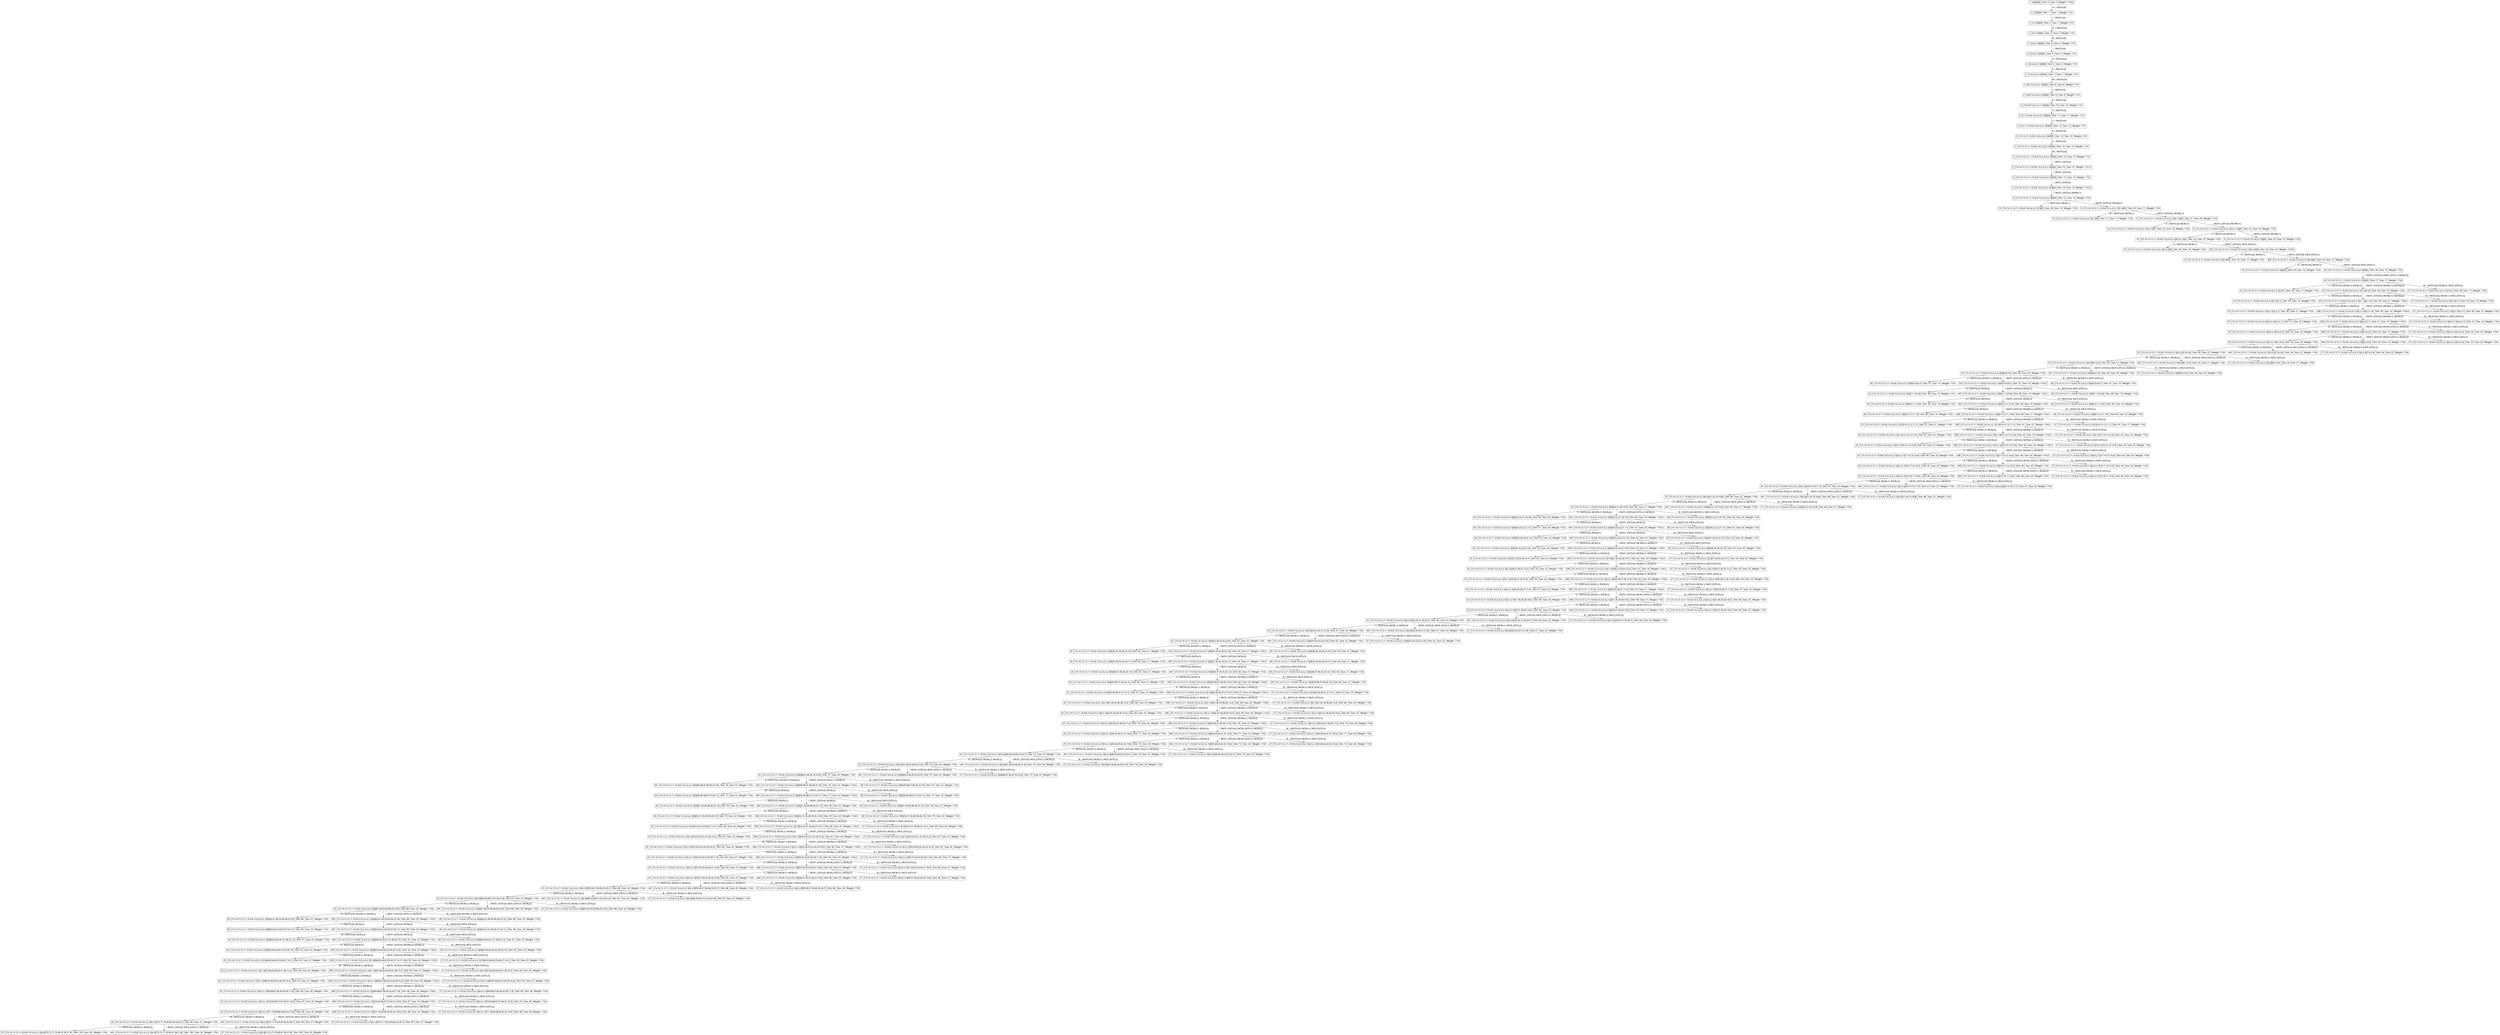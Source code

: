 digraph g{
node[shape=record fontname=Calibri fontsize = 20]
edge[fontname = Calibri fontsize = 20]
0->1[label=" m | ADD1(c0); "]
0[label="1 | [0][0][0] | Dist: 0 | Size: 0 | Weight: 1150,5"]
1[label="2 | [1][0][0] | Dist: 1 | Size: 1 | Weight: 1151"]
1->2[label=" i | INCR1(c0); "]
1[label="2 | [1][0][0] | Dist: 1 | Size: 1 | Weight: 1151"]
2[label="2 | [2,1][0][0] | Dist: 2 | Size: 2 | Weight: 1151"]
2->3[label=" m | INCR1(c0); "]
2[label="2 | [2,1][0][0] | Dist: 2 | Size: 2 | Weight: 1151"]
3[label="2 | [3,2,1][0][0] | Dist: 3 | Size: 3 | Weight: 1151"]
3->4[label=" B | INCR1(c0); "]
3[label="2 | [3,2,1][0][0] | Dist: 3 | Size: 3 | Weight: 1151"]
4[label="2 | [4,3,2,1][0][0] | Dist: 4 | Size: 4 | Weight: 1151"]
4->5[label=" - | INCR1(c0); "]
4[label="2 | [4,3,2,1][0][0] | Dist: 4 | Size: 4 | Weight: 1151"]
5[label="2 | [5,4,3,2,1][0][0] | Dist: 5 | Size: 5 | Weight: 1151"]
5->6[label=" G | INCR1(c0); "]
5[label="2 | [5,4,3,2,1][0][0] | Dist: 5 | Size: 5 | Weight: 1151"]
6[label="2 | [6,5,4,3,2,1][0][0] | Dist: 6 | Size: 6 | Weight: 1151"]
6->7[label=" E | INCR1(c0); "]
6[label="2 | [6,5,4,3,2,1][0][0] | Dist: 6 | Size: 6 | Weight: 1151"]
7[label="2 | [7,6,5,4,3,2,1][0][0] | Dist: 7 | Size: 7 | Weight: 1151"]
7->8[label=" M | INCR1(c0); "]
7[label="2 | [7,6,5,4,3,2,1][0][0] | Dist: 7 | Size: 7 | Weight: 1151"]
8[label="2 | [8,7,6,5,4,3,2,1][0][0] | Dist: 8 | Size: 8 | Weight: 1151"]
8->9[label=" ] | INCR1(c0); "]
8[label="2 | [8,7,6,5,4,3,2,1][0][0] | Dist: 8 | Size: 8 | Weight: 1151"]
9[label="2 | [9,8,7,6,5,4,3,2,1][0][0] | Dist: 9 | Size: 9 | Weight: 1151"]
9->10[label=" $ | INCR1(c0); "]
9[label="2 | [9,8,7,6,5,4,3,2,1][0][0] | Dist: 9 | Size: 9 | Weight: 1151"]
10[label="2 | [10,9,8,7,6,5,4,3,2,1][0][0] | Dist: 10 | Size: 10 | Weight: 1151"]
10->11[label=" h | INCR1(c0); "]
10[label="2 | [10,9,8,7,6,5,4,3,2,1][0][0] | Dist: 10 | Size: 10 | Weight: 1151"]
11[label="2 | [11,10,9,8,7,6,5,4,3,2,1][0][0] | Dist: 11 | Size: 11 | Weight: 1151"]
11->12[label=" U | INCR1(c0); "]
11[label="2 | [11,10,9,8,7,6,5,4,3,2,1][0][0] | Dist: 11 | Size: 11 | Weight: 1151"]
12[label="2 | [12,11,10,9,8,7,6,5,4,3,2,1][0][0] | Dist: 12 | Size: 12 | Weight: 1151"]
12->13[label=" K | INCR1(c0); "]
12[label="2 | [12,11,10,9,8,7,6,5,4,3,2,1][0][0] | Dist: 12 | Size: 12 | Weight: 1151"]
13[label="2 | [13,12,11,10,9,8,7,6,5,4,3,2,1][0][0] | Dist: 13 | Size: 13 | Weight: 1151"]
13->14[label=" 2 | INCR1(c0); "]
13[label="2 | [13,12,11,10,9,8,7,6,5,4,3,2,1][0][0] | Dist: 13 | Size: 13 | Weight: 1151"]
14[label="2 | [14,13,12,11,10,9,8,7,6,5,4,3,2,1][0][0] | Dist: 14 | Size: 14 | Weight: 1151"]
14->15[label=" @ | INCR1(c0); "]
14[label="2 | [14,13,12,11,10,9,8,7,6,5,4,3,2,1][0][0] | Dist: 14 | Size: 14 | Weight: 1151"]
15[label="2 | [15,14,13,12,11,10,9,8,7,6,5,4,3,2,1][0][0] | Dist: 15 | Size: 15 | Weight: 1151"]
15->16[label="   | INCR1_EXIT(c0); "]
15[label="2 | [15,14,13,12,11,10,9,8,7,6,5,4,3,2,1][0][0] | Dist: 15 | Size: 15 | Weight: 1151"]
16[label="3 | [15,14,13,12,11,10,9,8,7,6,5,4,3,2,1][0][0] | Dist: 16 | Size: 15 | Weight: 1151,5"]
16->17[label="   | INCR1_EXIT(c0); "]
16[label="3 | [15,14,13,12,11,10,9,8,7,6,5,4,3,2,1][0][0] | Dist: 16 | Size: 15 | Weight: 1151,5"]
17[label="5 | [15,14,13,12,11,10,9,8,7,6,5,4,3,2,1][0][0] | Dist: 17 | Size: 15 | Weight: 1152"]
17->18[label="   | INCR1_EXIT(c0); "]
17[label="5 | [15,14,13,12,11,10,9,8,7,6,5,4,3,2,1][0][0] | Dist: 17 | Size: 15 | Weight: 1152"]
18[label="7 | [15,14,13,12,11,10,9,8,7,6,5,4,3,2,1][0][0] | Dist: 18 | Size: 15 | Weight: 1152,5"]
18->19[label="   | INCR1_EXIT(c0); ADD0(c1); "]
18[label="7 | [15,14,13,12,11,10,9,8,7,6,5,4,3,2,1][0][0] | Dist: 18 | Size: 15 | Weight: 1152,5"]
19[label="9 | [15,14,13,12,11,10,9,8,7,6,5,4,3,2,1][0][0] | Dist: 19 | Size: 16 | Weight: 1153"]
19->20[label=" _ | INCR1(c0); INCR(c1); "]
19[label="9 | [15,14,13,12,11,10,9,8,7,6,5,4,3,2,1][0][0] | Dist: 19 | Size: 16 | Weight: 1153"]
20[label="10 | [15,14,13,12,11,10,9,8,7,6,5,4,3,2,1][1][0] | Dist: 20 | Size: 16 | Weight: 1153"]
19->21[label="   | INCR1_EXIT(c0); INCR0(c1); "]
19[label="9 | [15,14,13,12,11,10,9,8,7,6,5,4,3,2,1][0][0] | Dist: 19 | Size: 16 | Weight: 1153"]
21[label="9 | [15,14,13,12,11,10,9,8,7,6,5,4,3,2,1][1,0][0] | Dist: 20 | Size: 17 | Weight: 1153"]
21->22[label=" W | INCR1(c0); INCR(c1); "]
21[label="9 | [15,14,13,12,11,10,9,8,7,6,5,4,3,2,1][1,0][0] | Dist: 20 | Size: 17 | Weight: 1153"]
22[label="10 | [15,14,13,12,11,10,9,8,7,6,5,4,3,2,1][2,1][0] | Dist: 21 | Size: 17 | Weight: 1153"]
21->23[label="   | INCR1_EXIT(c0); INCR0(c1); "]
21[label="9 | [15,14,13,12,11,10,9,8,7,6,5,4,3,2,1][1,0][0] | Dist: 20 | Size: 17 | Weight: 1153"]
23[label="9 | [15,14,13,12,11,10,9,8,7,6,5,4,3,2,1][2,1,0][0] | Dist: 21 | Size: 18 | Weight: 1153"]
23->24[label=" 9 | INCR1(c0); INCR(c1); "]
23[label="9 | [15,14,13,12,11,10,9,8,7,6,5,4,3,2,1][2,1,0][0] | Dist: 21 | Size: 18 | Weight: 1153"]
24[label="10 | [15,14,13,12,11,10,9,8,7,6,5,4,3,2,1][3,2,1][0] | Dist: 22 | Size: 18 | Weight: 1153"]
23->25[label="   | INCR1_EXIT(c0); INCR0(c1); "]
23[label="9 | [15,14,13,12,11,10,9,8,7,6,5,4,3,2,1][2,1,0][0] | Dist: 21 | Size: 18 | Weight: 1153"]
25[label="9 | [15,14,13,12,11,10,9,8,7,6,5,4,3,2,1][3,2,1,0][0] | Dist: 22 | Size: 19 | Weight: 1153"]
25->26[label=" z | INCR1(c0); INCR(c1); "]
25[label="9 | [15,14,13,12,11,10,9,8,7,6,5,4,3,2,1][3,2,1,0][0] | Dist: 22 | Size: 19 | Weight: 1153"]
26[label="10 | [15,14,13,12,11,10,9,8,7,6,5,4,3,2,1][4,3,2,1][0] | Dist: 23 | Size: 19 | Weight: 1153"]
25->27[label="   | INCR1_EXIT(c0); INCR0(c1); "]
25[label="9 | [15,14,13,12,11,10,9,8,7,6,5,4,3,2,1][3,2,1,0][0] | Dist: 22 | Size: 19 | Weight: 1153"]
27[label="9 | [15,14,13,12,11,10,9,8,7,6,5,4,3,2,1][][0] | Dist: 23 | Size: 15 | Weight: 1153"]
26->28[label=" a | INCR1(c0); INCR(c1); "]
26[label="10 | [15,14,13,12,11,10,9,8,7,6,5,4,3,2,1][4,3,2,1][0] | Dist: 23 | Size: 19 | Weight: 1153"]
28[label="10 | [15,14,13,12,11,10,9,8,7,6,5,4,3,2,1][4,3,2][0] | Dist: 24 | Size: 18 | Weight: 1153"]
26->29[label="   | INCR1_EXIT(c0); INCR_EXIT(c1); "]
26[label="10 | [15,14,13,12,11,10,9,8,7,6,5,4,3,2,1][4,3,2,1][0] | Dist: 23 | Size: 19 | Weight: 1153"]
29[label="323 | [15,14,13,12,11,10,9,8,7,6,5,4,3,2,1][4,3,2][0] | Dist: 24 | Size: 18 | Weight: 1153,5"]
29->30[label=" K | INCR1(c0); INCR(c1); "]
29[label="323 | [15,14,13,12,11,10,9,8,7,6,5,4,3,2,1][4,3,2][0] | Dist: 24 | Size: 18 | Weight: 1153,5"]
30[label="10 | [15,14,13,12,11,10,9,8,7,6,5,4,3,2,1][4,3][0] | Dist: 25 | Size: 17 | Weight: 1153"]
29->31[label="   | INCR1_EXIT(c0); INCR_EXIT(c1); "]
29[label="323 | [15,14,13,12,11,10,9,8,7,6,5,4,3,2,1][4,3,2][0] | Dist: 24 | Size: 18 | Weight: 1153,5"]
31[label="386 | [15,14,13,12,11,10,9,8,7,6,5,4,3,2,1][4,3][0] | Dist: 25 | Size: 17 | Weight: 1154"]
31->32[label=" d | INCR1(c0); INCR(c1); "]
31[label="386 | [15,14,13,12,11,10,9,8,7,6,5,4,3,2,1][4,3][0] | Dist: 25 | Size: 17 | Weight: 1154"]
32[label="10 | [15,14,13,12,11,10,9,8,7,6,5,4,3,2,1][4][0] | Dist: 26 | Size: 16 | Weight: 1153"]
31->33[label="   | INCR1_EXIT(c0); INCR_EXIT(c1); "]
31[label="386 | [15,14,13,12,11,10,9,8,7,6,5,4,3,2,1][4,3][0] | Dist: 25 | Size: 17 | Weight: 1154"]
33[label="20 | [15,14,13,12,11,10,9,8,7,6,5,4,3,2,1][4][0] | Dist: 26 | Size: 16 | Weight: 1154"]
33->34[label="   | INCR1_EXIT(c0); ADD0_EXIT(c1); ADD0(c2); "]
33[label="20 | [15,14,13,12,11,10,9,8,7,6,5,4,3,2,1][4][0] | Dist: 26 | Size: 16 | Weight: 1154"]
34[label="24 | [15,14,13,12,11,10,9,8,7,6,5,4,3,2,1][0][0] | Dist: 27 | Size: 17 | Weight: 1154"]
34->35[label=" > | INCR1(c0); INCR(c1); INCR(c2); "]
34[label="24 | [15,14,13,12,11,10,9,8,7,6,5,4,3,2,1][0][0] | Dist: 27 | Size: 17 | Weight: 1154"]
35[label="25 | [15,14,13,12,11,10,9,8,7,6,5,4,3,2,1][1][1] | Dist: 28 | Size: 17 | Weight: 1154"]
34->36[label="   | INCR1_EXIT(c0); INCR0(c1); INCR0(c2); "]
34[label="24 | [15,14,13,12,11,10,9,8,7,6,5,4,3,2,1][0][0] | Dist: 27 | Size: 17 | Weight: 1154"]
36[label="22 | [15,14,13,12,11,10,9,8,7,6,5,4,3,2,1][1,0][1,0] | Dist: 28 | Size: 19 | Weight: 1154"]
34->37[label=" % | INCR1(c0); INCR(c1); INCR_EXIT(c2); "]
34[label="24 | [15,14,13,12,11,10,9,8,7,6,5,4,3,2,1][0][0] | Dist: 27 | Size: 17 | Weight: 1154"]
37[label="27 | [15,14,13,12,11,10,9,8,7,6,5,4,3,2,1][1][1] | Dist: 28 | Size: 17 | Weight: 1154"]
36->38[label=" c | INCR1(c0); INCR(c1); INCR(c2); "]
36[label="22 | [15,14,13,12,11,10,9,8,7,6,5,4,3,2,1][1,0][1,0] | Dist: 28 | Size: 19 | Weight: 1154"]
38[label="25 | [15,14,13,12,11,10,9,8,7,6,5,4,3,2,1][2,1][2,1] | Dist: 29 | Size: 19 | Weight: 1154"]
36->39[label="   | INCR1_EXIT(c0); INCR0(c1); INCR0(c2); "]
36[label="22 | [15,14,13,12,11,10,9,8,7,6,5,4,3,2,1][1,0][1,0] | Dist: 28 | Size: 19 | Weight: 1154"]
39[label="372 | [15,14,13,12,11,10,9,8,7,6,5,4,3,2,1][2,1,0][2,1,0] | Dist: 29 | Size: 21 | Weight: 1154,5"]
36->40[label=" % | INCR1(c0); INCR(c1); INCR_EXIT(c2); "]
36[label="22 | [15,14,13,12,11,10,9,8,7,6,5,4,3,2,1][1,0][1,0] | Dist: 28 | Size: 19 | Weight: 1154"]
40[label="27 | [15,14,13,12,11,10,9,8,7,6,5,4,3,2,1][2,1][2,1] | Dist: 29 | Size: 19 | Weight: 1154"]
39->41[label=" 7 | INCR1(c0); INCR(c1); INCR(c2); "]
39[label="372 | [15,14,13,12,11,10,9,8,7,6,5,4,3,2,1][2,1,0][2,1,0] | Dist: 29 | Size: 21 | Weight: 1154,5"]
41[label="25 | [15,14,13,12,11,10,9,8,7,6,5,4,3,2,1][3,2,1][3,2,1] | Dist: 30 | Size: 21 | Weight: 1154"]
39->42[label="   | INCR1_EXIT(c0); INCR0(c1); INCR0(c2); "]
39[label="372 | [15,14,13,12,11,10,9,8,7,6,5,4,3,2,1][2,1,0][2,1,0] | Dist: 29 | Size: 21 | Weight: 1154,5"]
42[label="338 | [15,14,13,12,11,10,9,8,7,6,5,4,3,2,1][3,2,1,0][3,2,1,0] | Dist: 30 | Size: 23 | Weight: 1154,5"]
39->43[label=" % | INCR1(c0); INCR(c1); INCR_EXIT(c2); "]
39[label="372 | [15,14,13,12,11,10,9,8,7,6,5,4,3,2,1][2,1,0][2,1,0] | Dist: 29 | Size: 21 | Weight: 1154,5"]
43[label="27 | [15,14,13,12,11,10,9,8,7,6,5,4,3,2,1][3,2,1][3,2,1] | Dist: 30 | Size: 21 | Weight: 1154"]
42->44[label=" Z | INCR1(c0); INCR(c1); INCR(c2); "]
42[label="338 | [15,14,13,12,11,10,9,8,7,6,5,4,3,2,1][3,2,1,0][3,2,1,0] | Dist: 30 | Size: 23 | Weight: 1154,5"]
44[label="25 | [15,14,13,12,11,10,9,8,7,6,5,4,3,2,1][4,3,2,1][4,3,2,1] | Dist: 31 | Size: 23 | Weight: 1154"]
42->45[label="   | INCR1_EXIT(c0); INCR0(c1); INCR(c2); "]
42[label="338 | [15,14,13,12,11,10,9,8,7,6,5,4,3,2,1][3,2,1,0][3,2,1,0] | Dist: 30 | Size: 23 | Weight: 1154,5"]
45[label="338 | [15,14,13,12,11,10,9,8,7,6,5,4,3,2,1][][4,3,2,1] | Dist: 31 | Size: 19 | Weight: 1154,5"]
42->46[label=" % | INCR1(c0); INCR(c1); INCR_EXIT(c2); "]
42[label="338 | [15,14,13,12,11,10,9,8,7,6,5,4,3,2,1][3,2,1,0][3,2,1,0] | Dist: 30 | Size: 23 | Weight: 1154,5"]
46[label="27 | [15,14,13,12,11,10,9,8,7,6,5,4,3,2,1][4,3,2,1][4,3,2,1] | Dist: 31 | Size: 23 | Weight: 1154"]
45->47[label=" 8 | INCR1(c0); INCR(c1); INCR(c2); "]
45[label="338 | [15,14,13,12,11,10,9,8,7,6,5,4,3,2,1][][4,3,2,1] | Dist: 31 | Size: 19 | Weight: 1154,5"]
47[label="25 | [15,14,13,12,11,10,9,8,7,6,5,4,3,2,1][4,3,2,1][5,4,3,2] | Dist: 32 | Size: 23 | Weight: 1154"]
45->48[label="   | INCR1_EXIT(c0); INCR0_EXIT(c1); INCR(c2); "]
45[label="338 | [15,14,13,12,11,10,9,8,7,6,5,4,3,2,1][][4,3,2,1] | Dist: 31 | Size: 19 | Weight: 1154,5"]
48[label="340 | [15,14,13,12,11,10,9,8,7,6,5,4,3,2,1][][5,4,3,2] | Dist: 32 | Size: 19 | Weight: 1155"]
45->49[label=" % | INCR1(c0); INCR(c1); INCR_EXIT(c2); "]
45[label="338 | [15,14,13,12,11,10,9,8,7,6,5,4,3,2,1][][4,3,2,1] | Dist: 31 | Size: 19 | Weight: 1154,5"]
49[label="27 | [15,14,13,12,11,10,9,8,7,6,5,4,3,2,1][4,3,2,1][5,4,3,2] | Dist: 32 | Size: 23 | Weight: 1154"]
48->50[label=" f | INCR1(c0); INCR(c1); INCR(c2); "]
48[label="340 | [15,14,13,12,11,10,9,8,7,6,5,4,3,2,1][][5,4,3,2] | Dist: 32 | Size: 19 | Weight: 1155"]
50[label="25 | [15,14,13,12,11,10,9,8,7,6,5,4,3,2,1][4,3,2,1][6,5,4,3] | Dist: 33 | Size: 23 | Weight: 1154"]
48->51[label="   | INCR1_EXIT(c0); INCR0_EXIT(c1); INCR(c2); "]
48[label="340 | [15,14,13,12,11,10,9,8,7,6,5,4,3,2,1][][5,4,3,2] | Dist: 32 | Size: 19 | Weight: 1155"]
51[label="344 | [15,14,13,12,11,10,9,8,7,6,5,4,3,2,1][][6,5,4,3] | Dist: 33 | Size: 19 | Weight: 1154"]
48->52[label=" % | INCR1(c0); INCR(c1); INCR_EXIT(c2); "]
48[label="340 | [15,14,13,12,11,10,9,8,7,6,5,4,3,2,1][][5,4,3,2] | Dist: 32 | Size: 19 | Weight: 1155"]
52[label="27 | [15,14,13,12,11,10,9,8,7,6,5,4,3,2,1][4,3,2,1][6,5,4,3] | Dist: 33 | Size: 23 | Weight: 1154"]
50->53[label=" } | INCR1(c0); INCR(c1); INCR(c2); "]
50[label="25 | [15,14,13,12,11,10,9,8,7,6,5,4,3,2,1][4,3,2,1][6,5,4,3] | Dist: 33 | Size: 23 | Weight: 1154"]
53[label="25 | [15,14,13,12,11,10,9,8,7,6,5,4,3,2,1][4,3,2][7,6,5,4] | Dist: 34 | Size: 22 | Weight: 1154"]
50->54[label="   | INCR1_EXIT(c0); INCR_EXIT(c1); INCR(c2); "]
50[label="25 | [15,14,13,12,11,10,9,8,7,6,5,4,3,2,1][4,3,2,1][6,5,4,3] | Dist: 33 | Size: 23 | Weight: 1154"]
54[label="441 | [15,14,13,12,11,10,9,8,7,6,5,4,3,2,1][4,3,2][7,6,5,4] | Dist: 34 | Size: 22 | Weight: 1154"]
50->55[label=" % | INCR1(c0); INCR(c1); INCR_EXIT(c2); "]
50[label="25 | [15,14,13,12,11,10,9,8,7,6,5,4,3,2,1][4,3,2,1][6,5,4,3] | Dist: 33 | Size: 23 | Weight: 1154"]
55[label="27 | [15,14,13,12,11,10,9,8,7,6,5,4,3,2,1][4,3,2][7,6,5,4] | Dist: 34 | Size: 22 | Weight: 1154"]
53->56[label=" M | INCR1(c0); INCR(c1); INCR(c2); "]
53[label="25 | [15,14,13,12,11,10,9,8,7,6,5,4,3,2,1][4,3,2][7,6,5,4] | Dist: 34 | Size: 22 | Weight: 1154"]
56[label="25 | [15,14,13,12,11,10,9,8,7,6,5,4,3,2,1][4,3][8,7,6,5] | Dist: 35 | Size: 21 | Weight: 1154"]
53->57[label="   | INCR1_EXIT(c0); INCR_EXIT(c1); INCR(c2); "]
53[label="25 | [15,14,13,12,11,10,9,8,7,6,5,4,3,2,1][4,3,2][7,6,5,4] | Dist: 34 | Size: 22 | Weight: 1154"]
57[label="441 | [15,14,13,12,11,10,9,8,7,6,5,4,3,2,1][4,3][8,7,6,5] | Dist: 35 | Size: 21 | Weight: 1154"]
53->58[label=" % | INCR1(c0); INCR(c1); INCR_EXIT(c2); "]
53[label="25 | [15,14,13,12,11,10,9,8,7,6,5,4,3,2,1][4,3,2][7,6,5,4] | Dist: 34 | Size: 22 | Weight: 1154"]
58[label="27 | [15,14,13,12,11,10,9,8,7,6,5,4,3,2,1][4,3][8,7,6,5] | Dist: 35 | Size: 21 | Weight: 1154"]
56->59[label=" 9 | INCR1(c0); INCR(c1); INCR(c2); "]
56[label="25 | [15,14,13,12,11,10,9,8,7,6,5,4,3,2,1][4,3][8,7,6,5] | Dist: 35 | Size: 21 | Weight: 1154"]
59[label="25 | [15,14,13,12,11,10,9,8,7,6,5,4,3,2,1][4][9,8,7,6] | Dist: 36 | Size: 20 | Weight: 1154"]
56->60[label="   | INCR1_EXIT(c0); INCR_EXIT(c1); INCR(c2); "]
56[label="25 | [15,14,13,12,11,10,9,8,7,6,5,4,3,2,1][4,3][8,7,6,5] | Dist: 35 | Size: 21 | Weight: 1154"]
60[label="441 | [15,14,13,12,11,10,9,8,7,6,5,4,3,2,1][4][9,8,7,6] | Dist: 36 | Size: 20 | Weight: 1154"]
56->61[label=" % | INCR1(c0); INCR(c1); INCR_EXIT(c2); "]
56[label="25 | [15,14,13,12,11,10,9,8,7,6,5,4,3,2,1][4,3][8,7,6,5] | Dist: 35 | Size: 21 | Weight: 1154"]
61[label="27 | [15,14,13,12,11,10,9,8,7,6,5,4,3,2,1][4][9,8,7,6] | Dist: 36 | Size: 20 | Weight: 1154"]
59->62[label=" J | INCR1(c0); NOOP(c1); INCR(c2); "]
59[label="25 | [15,14,13,12,11,10,9,8,7,6,5,4,3,2,1][4][9,8,7,6] | Dist: 36 | Size: 20 | Weight: 1154"]
62[label="26 | [15,14,13,12,11,10,9,8,7,6,5,4,3,2,1][0][10,9,8,7] | Dist: 37 | Size: 19 | Weight: 1153"]
59->63[label="   | INCR1_EXIT(c0); EXIT(c1); INCR(c2); "]
59[label="25 | [15,14,13,12,11,10,9,8,7,6,5,4,3,2,1][4][9,8,7,6] | Dist: 36 | Size: 20 | Weight: 1154"]
63[label="552 | [15,14,13,12,11,10,9,8,7,6,5,4,3,2,1][0][10,9,8,7] | Dist: 37 | Size: 19 | Weight: 1153,5"]
59->64[label=" % | INCR1(c0); NOOP(c1); INCR_EXIT(c2); "]
59[label="25 | [15,14,13,12,11,10,9,8,7,6,5,4,3,2,1][4][9,8,7,6] | Dist: 36 | Size: 20 | Weight: 1154"]
64[label="28 | [15,14,13,12,11,10,9,8,7,6,5,4,3,2,1][0][10,9,8,7] | Dist: 37 | Size: 19 | Weight: 1153"]
63->65[label=" # | INCR1(c0); INCR(c2); "]
63[label="552 | [15,14,13,12,11,10,9,8,7,6,5,4,3,2,1][0][10,9,8,7] | Dist: 37 | Size: 19 | Weight: 1153,5"]
65[label="26 | [15,14,13,12,11,10,9,8,7,6,5,4,3,2,1][0][11,10,9,8] | Dist: 38 | Size: 19 | Weight: 1153"]
63->66[label="   | INCR1_EXIT(c0); INCR(c2); "]
63[label="552 | [15,14,13,12,11,10,9,8,7,6,5,4,3,2,1][0][10,9,8,7] | Dist: 37 | Size: 19 | Weight: 1153,5"]
66[label="497 | [15,14,13,12,11,10,9,8,7,6,5,4,3,2,1][0][11,10,9,8] | Dist: 38 | Size: 19 | Weight: 1153,5"]
63->67[label=" % | INCR1(c0); INCR_EXIT(c2); "]
63[label="552 | [15,14,13,12,11,10,9,8,7,6,5,4,3,2,1][0][10,9,8,7] | Dist: 37 | Size: 19 | Weight: 1153,5"]
67[label="28 | [15,14,13,12,11,10,9,8,7,6,5,4,3,2,1][0][11,10,9,8] | Dist: 38 | Size: 19 | Weight: 1153"]
66->68[label=" w | INCR1(c0); INCR(c2); "]
66[label="497 | [15,14,13,12,11,10,9,8,7,6,5,4,3,2,1][0][11,10,9,8] | Dist: 38 | Size: 19 | Weight: 1153,5"]
68[label="26 | [15,14,13,12,11,10,9,8,7,6,5,4,3,2,1][0][12,11,10,9] | Dist: 39 | Size: 19 | Weight: 1153"]
66->69[label="   | INCR1_EXIT(c0); INCR(c2); "]
66[label="497 | [15,14,13,12,11,10,9,8,7,6,5,4,3,2,1][0][11,10,9,8] | Dist: 38 | Size: 19 | Weight: 1153,5"]
69[label="467 | [15,14,13,12,11,10,9,8,7,6,5,4,3,2,1][0][12,11,10,9] | Dist: 39 | Size: 19 | Weight: 1154"]
66->70[label=" % | INCR1(c0); INCR_EXIT(c2); "]
66[label="497 | [15,14,13,12,11,10,9,8,7,6,5,4,3,2,1][0][11,10,9,8] | Dist: 38 | Size: 19 | Weight: 1153,5"]
70[label="28 | [15,14,13,12,11,10,9,8,7,6,5,4,3,2,1][0][12,11,10,9] | Dist: 39 | Size: 19 | Weight: 1153"]
69->71[label=" Y | INCR1(c0); INCR(c2); "]
69[label="467 | [15,14,13,12,11,10,9,8,7,6,5,4,3,2,1][0][12,11,10,9] | Dist: 39 | Size: 19 | Weight: 1154"]
71[label="26 | [15,14,13,12,11,10,9,8,7,6,5,4,3,2,1][0][13,12,11,10] | Dist: 40 | Size: 19 | Weight: 1153"]
69->72[label="   | INCR1_EXIT(c0); INCR0(c2); ADD0(c1); "]
69[label="467 | [15,14,13,12,11,10,9,8,7,6,5,4,3,2,1][0][12,11,10,9] | Dist: 39 | Size: 19 | Weight: 1154"]
72[label="338 | [15,14,13,12,11,10,9,8,7,6,5,4,3,2,1][0][13,12,11,10,0] | Dist: 40 | Size: 21 | Weight: 1154,5"]
69->73[label=" % | INCR1(c0); INCR_EXIT(c2); "]
69[label="467 | [15,14,13,12,11,10,9,8,7,6,5,4,3,2,1][0][12,11,10,9] | Dist: 39 | Size: 19 | Weight: 1154"]
73[label="28 | [15,14,13,12,11,10,9,8,7,6,5,4,3,2,1][0][13,12,11,10] | Dist: 40 | Size: 19 | Weight: 1153"]
72->74[label=" 8 | INCR1(c0); INCR(c1); INCR(c2); "]
72[label="338 | [15,14,13,12,11,10,9,8,7,6,5,4,3,2,1][0][13,12,11,10,0] | Dist: 40 | Size: 21 | Weight: 1154,5"]
74[label="25 | [15,14,13,12,11,10,9,8,7,6,5,4,3,2,1][1][14,13,12,11,1] | Dist: 41 | Size: 21 | Weight: 1154"]
72->75[label="   | INCR1_EXIT(c0); INCR0(c1); INCR(c2); "]
72[label="338 | [15,14,13,12,11,10,9,8,7,6,5,4,3,2,1][0][13,12,11,10,0] | Dist: 40 | Size: 21 | Weight: 1154,5"]
75[label="338 | [15,14,13,12,11,10,9,8,7,6,5,4,3,2,1][1,0][14,13,12,11,1] | Dist: 41 | Size: 22 | Weight: 1154,5"]
72->76[label=" % | INCR1(c0); INCR(c1); INCR_EXIT(c2); "]
72[label="338 | [15,14,13,12,11,10,9,8,7,6,5,4,3,2,1][0][13,12,11,10,0] | Dist: 40 | Size: 21 | Weight: 1154,5"]
76[label="27 | [15,14,13,12,11,10,9,8,7,6,5,4,3,2,1][1][14,13,12,11,1] | Dist: 41 | Size: 21 | Weight: 1154"]
75->77[label=" f | INCR1(c0); INCR(c1); INCR(c2); "]
75[label="338 | [15,14,13,12,11,10,9,8,7,6,5,4,3,2,1][1,0][14,13,12,11,1] | Dist: 41 | Size: 22 | Weight: 1154,5"]
77[label="25 | [15,14,13,12,11,10,9,8,7,6,5,4,3,2,1][2,1][15,14,13,12,2] | Dist: 42 | Size: 22 | Weight: 1154"]
75->78[label="   | INCR1_EXIT(c0); INCR0(c1); INCR(c2); "]
75[label="338 | [15,14,13,12,11,10,9,8,7,6,5,4,3,2,1][1,0][14,13,12,11,1] | Dist: 41 | Size: 22 | Weight: 1154,5"]
78[label="338 | [15,14,13,12,11,10,9,8,7,6,5,4,3,2,1][2,1,0][15,14,13,12,2] | Dist: 42 | Size: 23 | Weight: 1154,5"]
75->79[label=" % | INCR1(c0); INCR(c1); INCR_EXIT(c2); "]
75[label="338 | [15,14,13,12,11,10,9,8,7,6,5,4,3,2,1][1,0][14,13,12,11,1] | Dist: 41 | Size: 22 | Weight: 1154,5"]
79[label="27 | [15,14,13,12,11,10,9,8,7,6,5,4,3,2,1][2,1][15,14,13,12,2] | Dist: 42 | Size: 22 | Weight: 1154"]
78->80[label=" m | INCR1(c0); INCR(c1); INCR(c2); "]
78[label="338 | [15,14,13,12,11,10,9,8,7,6,5,4,3,2,1][2,1,0][15,14,13,12,2] | Dist: 42 | Size: 23 | Weight: 1154,5"]
80[label="25 | [15,14,13,12,11,10,9,8,7,6,5,4,3,2,1][3,2,1][16,15,14,13,3] | Dist: 43 | Size: 23 | Weight: 1154"]
78->81[label="   | INCR1_EXIT(c0); INCR0(c1); INCR(c2); "]
78[label="338 | [15,14,13,12,11,10,9,8,7,6,5,4,3,2,1][2,1,0][15,14,13,12,2] | Dist: 42 | Size: 23 | Weight: 1154,5"]
81[label="338 | [15,14,13,12,11,10,9,8,7,6,5,4,3,2,1][3,2,1,0][16,15,14,13,3] | Dist: 43 | Size: 24 | Weight: 1154,5"]
78->82[label=" % | INCR1(c0); INCR(c1); INCR_EXIT(c2); "]
78[label="338 | [15,14,13,12,11,10,9,8,7,6,5,4,3,2,1][2,1,0][15,14,13,12,2] | Dist: 42 | Size: 23 | Weight: 1154,5"]
82[label="27 | [15,14,13,12,11,10,9,8,7,6,5,4,3,2,1][3,2,1][16,15,14,13,3] | Dist: 43 | Size: 23 | Weight: 1154"]
81->83[label=" 3 | INCR1(c0); INCR(c1); INCR(c2); "]
81[label="338 | [15,14,13,12,11,10,9,8,7,6,5,4,3,2,1][3,2,1,0][16,15,14,13,3] | Dist: 43 | Size: 24 | Weight: 1154,5"]
83[label="25 | [15,14,13,12,11,10,9,8,7,6,5,4,3,2,1][4,3,2,1][17,16,15,14,4] | Dist: 44 | Size: 24 | Weight: 1154"]
81->84[label="   | INCR1_EXIT(c0); INCR0(c1); INCR(c2); "]
81[label="338 | [15,14,13,12,11,10,9,8,7,6,5,4,3,2,1][3,2,1,0][16,15,14,13,3] | Dist: 43 | Size: 24 | Weight: 1154,5"]
84[label="338 | [15,14,13,12,11,10,9,8,7,6,5,4,3,2,1][][17,16,15,14,4] | Dist: 44 | Size: 20 | Weight: 1154,5"]
81->85[label=" % | INCR1(c0); INCR(c1); INCR_EXIT(c2); "]
81[label="338 | [15,14,13,12,11,10,9,8,7,6,5,4,3,2,1][3,2,1,0][16,15,14,13,3] | Dist: 43 | Size: 24 | Weight: 1154,5"]
85[label="27 | [15,14,13,12,11,10,9,8,7,6,5,4,3,2,1][4,3,2,1][17,16,15,14,4] | Dist: 44 | Size: 24 | Weight: 1154"]
84->86[label=" b | INCR1(c0); INCR(c1); INCR(c2); "]
84[label="338 | [15,14,13,12,11,10,9,8,7,6,5,4,3,2,1][][17,16,15,14,4] | Dist: 44 | Size: 20 | Weight: 1154,5"]
86[label="25 | [15,14,13,12,11,10,9,8,7,6,5,4,3,2,1][4,3,2,1][18,17,16,15,5] | Dist: 45 | Size: 24 | Weight: 1154"]
84->87[label="   | INCR1_EXIT(c0); INCR0_EXIT(c1); INCR(c2); "]
84[label="338 | [15,14,13,12,11,10,9,8,7,6,5,4,3,2,1][][17,16,15,14,4] | Dist: 44 | Size: 20 | Weight: 1154,5"]
87[label="340 | [15,14,13,12,11,10,9,8,7,6,5,4,3,2,1][][18,17,16,15,5] | Dist: 45 | Size: 20 | Weight: 1155"]
84->88[label=" % | INCR1(c0); INCR(c1); INCR_EXIT(c2); "]
84[label="338 | [15,14,13,12,11,10,9,8,7,6,5,4,3,2,1][][17,16,15,14,4] | Dist: 44 | Size: 20 | Weight: 1154,5"]
88[label="27 | [15,14,13,12,11,10,9,8,7,6,5,4,3,2,1][4,3,2,1][18,17,16,15,5] | Dist: 45 | Size: 24 | Weight: 1154"]
87->89[label=" > | INCR1(c0); INCR(c1); INCR(c2); "]
87[label="340 | [15,14,13,12,11,10,9,8,7,6,5,4,3,2,1][][18,17,16,15,5] | Dist: 45 | Size: 20 | Weight: 1155"]
89[label="25 | [15,14,13,12,11,10,9,8,7,6,5,4,3,2,1][4,3,2,1][19,18,17,16,6] | Dist: 46 | Size: 24 | Weight: 1154"]
87->90[label="   | INCR1_EXIT(c0); INCR0_EXIT(c1); INCR(c2); "]
87[label="340 | [15,14,13,12,11,10,9,8,7,6,5,4,3,2,1][][18,17,16,15,5] | Dist: 45 | Size: 20 | Weight: 1155"]
90[label="344 | [15,14,13,12,11,10,9,8,7,6,5,4,3,2,1][][19,18,17,16,6] | Dist: 46 | Size: 20 | Weight: 1154"]
87->91[label=" % | INCR1(c0); INCR(c1); INCR_EXIT(c2); "]
87[label="340 | [15,14,13,12,11,10,9,8,7,6,5,4,3,2,1][][18,17,16,15,5] | Dist: 45 | Size: 20 | Weight: 1155"]
91[label="27 | [15,14,13,12,11,10,9,8,7,6,5,4,3,2,1][4,3,2,1][19,18,17,16,6] | Dist: 46 | Size: 24 | Weight: 1154"]
89->92[label=" < | INCR1(c0); INCR(c1); INCR(c2); "]
89[label="25 | [15,14,13,12,11,10,9,8,7,6,5,4,3,2,1][4,3,2,1][19,18,17,16,6] | Dist: 46 | Size: 24 | Weight: 1154"]
92[label="25 | [15,14,13,12,11,10,9,8,7,6,5,4,3,2,1][4,3,2][20,19,18,17,7] | Dist: 47 | Size: 23 | Weight: 1154"]
89->93[label="   | INCR1_EXIT(c0); INCR_EXIT(c1); INCR(c2); "]
89[label="25 | [15,14,13,12,11,10,9,8,7,6,5,4,3,2,1][4,3,2,1][19,18,17,16,6] | Dist: 46 | Size: 24 | Weight: 1154"]
93[label="441 | [15,14,13,12,11,10,9,8,7,6,5,4,3,2,1][4,3,2][20,19,18,17,7] | Dist: 47 | Size: 23 | Weight: 1154"]
89->94[label=" % | INCR1(c0); INCR(c1); INCR_EXIT(c2); "]
89[label="25 | [15,14,13,12,11,10,9,8,7,6,5,4,3,2,1][4,3,2,1][19,18,17,16,6] | Dist: 46 | Size: 24 | Weight: 1154"]
94[label="27 | [15,14,13,12,11,10,9,8,7,6,5,4,3,2,1][4,3,2][20,19,18,17,7] | Dist: 47 | Size: 23 | Weight: 1154"]
92->95[label=" E | INCR1(c0); INCR(c1); INCR(c2); "]
92[label="25 | [15,14,13,12,11,10,9,8,7,6,5,4,3,2,1][4,3,2][20,19,18,17,7] | Dist: 47 | Size: 23 | Weight: 1154"]
95[label="25 | [15,14,13,12,11,10,9,8,7,6,5,4,3,2,1][4,3][21,20,19,18,8] | Dist: 48 | Size: 22 | Weight: 1154"]
92->96[label="   | INCR1_EXIT(c0); INCR_EXIT(c1); INCR(c2); "]
92[label="25 | [15,14,13,12,11,10,9,8,7,6,5,4,3,2,1][4,3,2][20,19,18,17,7] | Dist: 47 | Size: 23 | Weight: 1154"]
96[label="441 | [15,14,13,12,11,10,9,8,7,6,5,4,3,2,1][4,3][21,20,19,18,8] | Dist: 48 | Size: 22 | Weight: 1154"]
92->97[label=" % | INCR1(c0); INCR(c1); INCR_EXIT(c2); "]
92[label="25 | [15,14,13,12,11,10,9,8,7,6,5,4,3,2,1][4,3,2][20,19,18,17,7] | Dist: 47 | Size: 23 | Weight: 1154"]
97[label="27 | [15,14,13,12,11,10,9,8,7,6,5,4,3,2,1][4,3][21,20,19,18,8] | Dist: 48 | Size: 22 | Weight: 1154"]
95->98[label=" K | INCR1(c0); INCR(c1); INCR(c2); "]
95[label="25 | [15,14,13,12,11,10,9,8,7,6,5,4,3,2,1][4,3][21,20,19,18,8] | Dist: 48 | Size: 22 | Weight: 1154"]
98[label="25 | [15,14,13,12,11,10,9,8,7,6,5,4,3,2,1][4][22,21,20,19,9] | Dist: 49 | Size: 21 | Weight: 1154"]
95->99[label="   | INCR1_EXIT(c0); INCR_EXIT(c1); INCR(c2); "]
95[label="25 | [15,14,13,12,11,10,9,8,7,6,5,4,3,2,1][4,3][21,20,19,18,8] | Dist: 48 | Size: 22 | Weight: 1154"]
99[label="441 | [15,14,13,12,11,10,9,8,7,6,5,4,3,2,1][4][22,21,20,19,9] | Dist: 49 | Size: 21 | Weight: 1154"]
95->100[label=" % | INCR1(c0); INCR(c1); INCR_EXIT(c2); "]
95[label="25 | [15,14,13,12,11,10,9,8,7,6,5,4,3,2,1][4,3][21,20,19,18,8] | Dist: 48 | Size: 22 | Weight: 1154"]
100[label="27 | [15,14,13,12,11,10,9,8,7,6,5,4,3,2,1][4][22,21,20,19,9] | Dist: 49 | Size: 21 | Weight: 1154"]
98->101[label=" h | INCR1(c0); NOOP(c1); INCR(c2); "]
98[label="25 | [15,14,13,12,11,10,9,8,7,6,5,4,3,2,1][4][22,21,20,19,9] | Dist: 49 | Size: 21 | Weight: 1154"]
101[label="26 | [15,14,13,12,11,10,9,8,7,6,5,4,3,2,1][0][23,22,21,20,10] | Dist: 50 | Size: 20 | Weight: 1153"]
98->102[label="   | INCR1_EXIT(c0); EXIT(c1); INCR(c2); "]
98[label="25 | [15,14,13,12,11,10,9,8,7,6,5,4,3,2,1][4][22,21,20,19,9] | Dist: 49 | Size: 21 | Weight: 1154"]
102[label="552 | [15,14,13,12,11,10,9,8,7,6,5,4,3,2,1][0][23,22,21,20,10] | Dist: 50 | Size: 20 | Weight: 1153,5"]
98->103[label=" % | INCR1(c0); NOOP(c1); INCR_EXIT(c2); "]
98[label="25 | [15,14,13,12,11,10,9,8,7,6,5,4,3,2,1][4][22,21,20,19,9] | Dist: 49 | Size: 21 | Weight: 1154"]
103[label="28 | [15,14,13,12,11,10,9,8,7,6,5,4,3,2,1][0][23,22,21,20,10] | Dist: 50 | Size: 20 | Weight: 1153"]
102->104[label=" b | INCR1(c0); INCR(c2); "]
102[label="552 | [15,14,13,12,11,10,9,8,7,6,5,4,3,2,1][0][23,22,21,20,10] | Dist: 50 | Size: 20 | Weight: 1153,5"]
104[label="26 | [15,14,13,12,11,10,9,8,7,6,5,4,3,2,1][0][24,23,22,21,11] | Dist: 51 | Size: 20 | Weight: 1153"]
102->105[label="   | INCR1_EXIT(c0); INCR(c2); "]
102[label="552 | [15,14,13,12,11,10,9,8,7,6,5,4,3,2,1][0][23,22,21,20,10] | Dist: 50 | Size: 20 | Weight: 1153,5"]
105[label="497 | [15,14,13,12,11,10,9,8,7,6,5,4,3,2,1][0][24,23,22,21,11] | Dist: 51 | Size: 20 | Weight: 1153,5"]
102->106[label=" % | INCR1(c0); INCR_EXIT(c2); "]
102[label="552 | [15,14,13,12,11,10,9,8,7,6,5,4,3,2,1][0][23,22,21,20,10] | Dist: 50 | Size: 20 | Weight: 1153,5"]
106[label="28 | [15,14,13,12,11,10,9,8,7,6,5,4,3,2,1][0][24,23,22,21,11] | Dist: 51 | Size: 20 | Weight: 1153"]
105->107[label=" _ | INCR1(c0); INCR(c2); "]
105[label="497 | [15,14,13,12,11,10,9,8,7,6,5,4,3,2,1][0][24,23,22,21,11] | Dist: 51 | Size: 20 | Weight: 1153,5"]
107[label="26 | [15,14,13,12,11,10,9,8,7,6,5,4,3,2,1][0][25,24,23,22,12] | Dist: 52 | Size: 20 | Weight: 1153"]
105->108[label="   | INCR1_EXIT(c0); INCR(c2); "]
105[label="497 | [15,14,13,12,11,10,9,8,7,6,5,4,3,2,1][0][24,23,22,21,11] | Dist: 51 | Size: 20 | Weight: 1153,5"]
108[label="467 | [15,14,13,12,11,10,9,8,7,6,5,4,3,2,1][0][25,24,23,22,12] | Dist: 52 | Size: 20 | Weight: 1154"]
105->109[label=" % | INCR1(c0); INCR_EXIT(c2); "]
105[label="497 | [15,14,13,12,11,10,9,8,7,6,5,4,3,2,1][0][24,23,22,21,11] | Dist: 51 | Size: 20 | Weight: 1153,5"]
109[label="28 | [15,14,13,12,11,10,9,8,7,6,5,4,3,2,1][0][25,24,23,22,12] | Dist: 52 | Size: 20 | Weight: 1153"]
108->110[label=" Y | INCR1(c0); INCR(c2); "]
108[label="467 | [15,14,13,12,11,10,9,8,7,6,5,4,3,2,1][0][25,24,23,22,12] | Dist: 52 | Size: 20 | Weight: 1154"]
110[label="26 | [15,14,13,12,11,10,9,8,7,6,5,4,3,2,1][0][26,25,24,23,13] | Dist: 53 | Size: 20 | Weight: 1153"]
108->111[label="   | INCR1_EXIT(c0); INCR0(c2); ADD0(c1); "]
108[label="467 | [15,14,13,12,11,10,9,8,7,6,5,4,3,2,1][0][25,24,23,22,12] | Dist: 52 | Size: 20 | Weight: 1154"]
111[label="338 | [15,14,13,12,11,10,9,8,7,6,5,4,3,2,1][0][26,25,24,23,13,0] | Dist: 53 | Size: 22 | Weight: 1154,5"]
108->112[label=" % | INCR1(c0); INCR_EXIT(c2); "]
108[label="467 | [15,14,13,12,11,10,9,8,7,6,5,4,3,2,1][0][25,24,23,22,12] | Dist: 52 | Size: 20 | Weight: 1154"]
112[label="28 | [15,14,13,12,11,10,9,8,7,6,5,4,3,2,1][0][26,25,24,23,13] | Dist: 53 | Size: 20 | Weight: 1153"]
111->113[label=" < | INCR1(c0); INCR(c1); INCR(c2); "]
111[label="338 | [15,14,13,12,11,10,9,8,7,6,5,4,3,2,1][0][26,25,24,23,13,0] | Dist: 53 | Size: 22 | Weight: 1154,5"]
113[label="25 | [15,14,13,12,11,10,9,8,7,6,5,4,3,2,1][1][27,26,25,24,14,1] | Dist: 54 | Size: 22 | Weight: 1154"]
111->114[label="   | INCR1_EXIT(c0); INCR0(c1); INCR(c2); "]
111[label="338 | [15,14,13,12,11,10,9,8,7,6,5,4,3,2,1][0][26,25,24,23,13,0] | Dist: 53 | Size: 22 | Weight: 1154,5"]
114[label="338 | [15,14,13,12,11,10,9,8,7,6,5,4,3,2,1][1,0][27,26,25,24,14,1] | Dist: 54 | Size: 23 | Weight: 1154,5"]
111->115[label=" % | INCR1(c0); INCR(c1); INCR_EXIT(c2); "]
111[label="338 | [15,14,13,12,11,10,9,8,7,6,5,4,3,2,1][0][26,25,24,23,13,0] | Dist: 53 | Size: 22 | Weight: 1154,5"]
115[label="27 | [15,14,13,12,11,10,9,8,7,6,5,4,3,2,1][1][27,26,25,24,14,1] | Dist: 54 | Size: 22 | Weight: 1154"]
114->116[label=" L | INCR1(c0); INCR(c1); INCR(c2); "]
114[label="338 | [15,14,13,12,11,10,9,8,7,6,5,4,3,2,1][1,0][27,26,25,24,14,1] | Dist: 54 | Size: 23 | Weight: 1154,5"]
116[label="25 | [15,14,13,12,11,10,9,8,7,6,5,4,3,2,1][2,1][28,27,26,25,15,2] | Dist: 55 | Size: 23 | Weight: 1154"]
114->117[label="   | INCR1_EXIT(c0); INCR0(c1); INCR(c2); "]
114[label="338 | [15,14,13,12,11,10,9,8,7,6,5,4,3,2,1][1,0][27,26,25,24,14,1] | Dist: 54 | Size: 23 | Weight: 1154,5"]
117[label="338 | [15,14,13,12,11,10,9,8,7,6,5,4,3,2,1][2,1,0][28,27,26,25,15,2] | Dist: 55 | Size: 24 | Weight: 1154,5"]
114->118[label=" % | INCR1(c0); INCR(c1); INCR_EXIT(c2); "]
114[label="338 | [15,14,13,12,11,10,9,8,7,6,5,4,3,2,1][1,0][27,26,25,24,14,1] | Dist: 54 | Size: 23 | Weight: 1154,5"]
118[label="27 | [15,14,13,12,11,10,9,8,7,6,5,4,3,2,1][2,1][28,27,26,25,15,2] | Dist: 55 | Size: 23 | Weight: 1154"]
117->119[label=" o | INCR1(c0); INCR(c1); INCR(c2); "]
117[label="338 | [15,14,13,12,11,10,9,8,7,6,5,4,3,2,1][2,1,0][28,27,26,25,15,2] | Dist: 55 | Size: 24 | Weight: 1154,5"]
119[label="25 | [15,14,13,12,11,10,9,8,7,6,5,4,3,2,1][3,2,1][29,28,27,26,16,3] | Dist: 56 | Size: 24 | Weight: 1154"]
117->120[label="   | INCR1_EXIT(c0); INCR0(c1); INCR(c2); "]
117[label="338 | [15,14,13,12,11,10,9,8,7,6,5,4,3,2,1][2,1,0][28,27,26,25,15,2] | Dist: 55 | Size: 24 | Weight: 1154,5"]
120[label="338 | [15,14,13,12,11,10,9,8,7,6,5,4,3,2,1][3,2,1,0][29,28,27,26,16,3] | Dist: 56 | Size: 25 | Weight: 1154,5"]
117->121[label=" % | INCR1(c0); INCR(c1); INCR_EXIT(c2); "]
117[label="338 | [15,14,13,12,11,10,9,8,7,6,5,4,3,2,1][2,1,0][28,27,26,25,15,2] | Dist: 55 | Size: 24 | Weight: 1154,5"]
121[label="27 | [15,14,13,12,11,10,9,8,7,6,5,4,3,2,1][3,2,1][29,28,27,26,16,3] | Dist: 56 | Size: 24 | Weight: 1154"]
120->122[label=" 5 | INCR1(c0); INCR(c1); INCR(c2); "]
120[label="338 | [15,14,13,12,11,10,9,8,7,6,5,4,3,2,1][3,2,1,0][29,28,27,26,16,3] | Dist: 56 | Size: 25 | Weight: 1154,5"]
122[label="25 | [15,14,13,12,11,10,9,8,7,6,5,4,3,2,1][4,3,2,1][30,29,28,27,17,4] | Dist: 57 | Size: 25 | Weight: 1154"]
120->123[label="   | INCR1_EXIT(c0); INCR0(c1); INCR(c2); "]
120[label="338 | [15,14,13,12,11,10,9,8,7,6,5,4,3,2,1][3,2,1,0][29,28,27,26,16,3] | Dist: 56 | Size: 25 | Weight: 1154,5"]
123[label="338 | [15,14,13,12,11,10,9,8,7,6,5,4,3,2,1][][30,29,28,27,17,4] | Dist: 57 | Size: 21 | Weight: 1154,5"]
120->124[label=" % | INCR1(c0); INCR(c1); INCR_EXIT(c2); "]
120[label="338 | [15,14,13,12,11,10,9,8,7,6,5,4,3,2,1][3,2,1,0][29,28,27,26,16,3] | Dist: 56 | Size: 25 | Weight: 1154,5"]
124[label="27 | [15,14,13,12,11,10,9,8,7,6,5,4,3,2,1][4,3,2,1][30,29,28,27,17,4] | Dist: 57 | Size: 25 | Weight: 1154"]
123->125[label=" U | INCR1(c0); INCR(c1); INCR(c2); "]
123[label="338 | [15,14,13,12,11,10,9,8,7,6,5,4,3,2,1][][30,29,28,27,17,4] | Dist: 57 | Size: 21 | Weight: 1154,5"]
125[label="25 | [15,14,13,12,11,10,9,8,7,6,5,4,3,2,1][4,3,2,1][31,30,29,28,18,5] | Dist: 58 | Size: 25 | Weight: 1154"]
123->126[label="   | INCR1_EXIT(c0); INCR0_EXIT(c1); INCR(c2); "]
123[label="338 | [15,14,13,12,11,10,9,8,7,6,5,4,3,2,1][][30,29,28,27,17,4] | Dist: 57 | Size: 21 | Weight: 1154,5"]
126[label="340 | [15,14,13,12,11,10,9,8,7,6,5,4,3,2,1][][31,30,29,28,18,5] | Dist: 58 | Size: 21 | Weight: 1155"]
123->127[label=" % | INCR1(c0); INCR(c1); INCR_EXIT(c2); "]
123[label="338 | [15,14,13,12,11,10,9,8,7,6,5,4,3,2,1][][30,29,28,27,17,4] | Dist: 57 | Size: 21 | Weight: 1154,5"]
127[label="27 | [15,14,13,12,11,10,9,8,7,6,5,4,3,2,1][4,3,2,1][31,30,29,28,18,5] | Dist: 58 | Size: 25 | Weight: 1154"]
126->128[label=" e | INCR1(c0); INCR(c1); INCR(c2); "]
126[label="340 | [15,14,13,12,11,10,9,8,7,6,5,4,3,2,1][][31,30,29,28,18,5] | Dist: 58 | Size: 21 | Weight: 1155"]
128[label="25 | [15,14,13,12,11,10,9,8,7,6,5,4,3,2,1][4,3,2,1][32,31,30,29,19,6] | Dist: 59 | Size: 25 | Weight: 1154"]
126->129[label="   | INCR1_EXIT(c0); INCR0_EXIT(c1); INCR(c2); "]
126[label="340 | [15,14,13,12,11,10,9,8,7,6,5,4,3,2,1][][31,30,29,28,18,5] | Dist: 58 | Size: 21 | Weight: 1155"]
129[label="344 | [15,14,13,12,11,10,9,8,7,6,5,4,3,2,1][][32,31,30,29,19,6] | Dist: 59 | Size: 21 | Weight: 1154"]
126->130[label=" % | INCR1(c0); INCR(c1); INCR_EXIT(c2); "]
126[label="340 | [15,14,13,12,11,10,9,8,7,6,5,4,3,2,1][][31,30,29,28,18,5] | Dist: 58 | Size: 21 | Weight: 1155"]
130[label="27 | [15,14,13,12,11,10,9,8,7,6,5,4,3,2,1][4,3,2,1][32,31,30,29,19,6] | Dist: 59 | Size: 25 | Weight: 1154"]
128->131[label=" i | INCR1(c0); INCR(c1); INCR(c2); "]
128[label="25 | [15,14,13,12,11,10,9,8,7,6,5,4,3,2,1][4,3,2,1][32,31,30,29,19,6] | Dist: 59 | Size: 25 | Weight: 1154"]
131[label="25 | [15,14,13,12,11,10,9,8,7,6,5,4,3,2,1][4,3,2][33,32,31,30,20,7] | Dist: 60 | Size: 24 | Weight: 1154"]
128->132[label="   | INCR1_EXIT(c0); INCR_EXIT(c1); INCR(c2); "]
128[label="25 | [15,14,13,12,11,10,9,8,7,6,5,4,3,2,1][4,3,2,1][32,31,30,29,19,6] | Dist: 59 | Size: 25 | Weight: 1154"]
132[label="441 | [15,14,13,12,11,10,9,8,7,6,5,4,3,2,1][4,3,2][33,32,31,30,20,7] | Dist: 60 | Size: 24 | Weight: 1154"]
128->133[label=" % | INCR1(c0); INCR(c1); INCR_EXIT(c2); "]
128[label="25 | [15,14,13,12,11,10,9,8,7,6,5,4,3,2,1][4,3,2,1][32,31,30,29,19,6] | Dist: 59 | Size: 25 | Weight: 1154"]
133[label="27 | [15,14,13,12,11,10,9,8,7,6,5,4,3,2,1][4,3,2][33,32,31,30,20,7] | Dist: 60 | Size: 24 | Weight: 1154"]
131->134[label=" + | INCR1(c0); INCR(c1); INCR(c2); "]
131[label="25 | [15,14,13,12,11,10,9,8,7,6,5,4,3,2,1][4,3,2][33,32,31,30,20,7] | Dist: 60 | Size: 24 | Weight: 1154"]
134[label="25 | [15,14,13,12,11,10,9,8,7,6,5,4,3,2,1][4,3][34,33,32,31,21,8] | Dist: 61 | Size: 23 | Weight: 1154"]
131->135[label="   | INCR1_EXIT(c0); INCR_EXIT(c1); INCR(c2); "]
131[label="25 | [15,14,13,12,11,10,9,8,7,6,5,4,3,2,1][4,3,2][33,32,31,30,20,7] | Dist: 60 | Size: 24 | Weight: 1154"]
135[label="441 | [15,14,13,12,11,10,9,8,7,6,5,4,3,2,1][4,3][34,33,32,31,21,8] | Dist: 61 | Size: 23 | Weight: 1154"]
131->136[label=" % | INCR1(c0); INCR(c1); INCR_EXIT(c2); "]
131[label="25 | [15,14,13,12,11,10,9,8,7,6,5,4,3,2,1][4,3,2][33,32,31,30,20,7] | Dist: 60 | Size: 24 | Weight: 1154"]
136[label="27 | [15,14,13,12,11,10,9,8,7,6,5,4,3,2,1][4,3][34,33,32,31,21,8] | Dist: 61 | Size: 23 | Weight: 1154"]
134->137[label=" X | INCR1(c0); INCR(c1); INCR(c2); "]
134[label="25 | [15,14,13,12,11,10,9,8,7,6,5,4,3,2,1][4,3][34,33,32,31,21,8] | Dist: 61 | Size: 23 | Weight: 1154"]
137[label="25 | [15,14,13,12,11,10,9,8,7,6,5,4,3,2,1][4][35,34,33,32,22,9] | Dist: 62 | Size: 22 | Weight: 1154"]
134->138[label="   | INCR1_EXIT(c0); INCR_EXIT(c1); INCR(c2); "]
134[label="25 | [15,14,13,12,11,10,9,8,7,6,5,4,3,2,1][4,3][34,33,32,31,21,8] | Dist: 61 | Size: 23 | Weight: 1154"]
138[label="441 | [15,14,13,12,11,10,9,8,7,6,5,4,3,2,1][4][35,34,33,32,22,9] | Dist: 62 | Size: 22 | Weight: 1154"]
134->139[label=" % | INCR1(c0); INCR(c1); INCR_EXIT(c2); "]
134[label="25 | [15,14,13,12,11,10,9,8,7,6,5,4,3,2,1][4,3][34,33,32,31,21,8] | Dist: 61 | Size: 23 | Weight: 1154"]
139[label="27 | [15,14,13,12,11,10,9,8,7,6,5,4,3,2,1][4][35,34,33,32,22,9] | Dist: 62 | Size: 22 | Weight: 1154"]
137->140[label=" ' | INCR1(c0); NOOP(c1); INCR(c2); "]
137[label="25 | [15,14,13,12,11,10,9,8,7,6,5,4,3,2,1][4][35,34,33,32,22,9] | Dist: 62 | Size: 22 | Weight: 1154"]
140[label="26 | [15,14,13,12,11,10,9,8,7,6,5,4,3,2,1][0][36,35,34,33,23,10] | Dist: 63 | Size: 21 | Weight: 1153"]
137->141[label="   | INCR1_EXIT(c0); EXIT(c1); INCR(c2); "]
137[label="25 | [15,14,13,12,11,10,9,8,7,6,5,4,3,2,1][4][35,34,33,32,22,9] | Dist: 62 | Size: 22 | Weight: 1154"]
141[label="552 | [15,14,13,12,11,10,9,8,7,6,5,4,3,2,1][0][36,35,34,33,23,10] | Dist: 63 | Size: 21 | Weight: 1153,5"]
137->142[label=" % | INCR1(c0); NOOP(c1); INCR_EXIT(c2); "]
137[label="25 | [15,14,13,12,11,10,9,8,7,6,5,4,3,2,1][4][35,34,33,32,22,9] | Dist: 62 | Size: 22 | Weight: 1154"]
142[label="28 | [15,14,13,12,11,10,9,8,7,6,5,4,3,2,1][0][36,35,34,33,23,10] | Dist: 63 | Size: 21 | Weight: 1153"]
141->143[label=" H | INCR1(c0); INCR(c2); "]
141[label="552 | [15,14,13,12,11,10,9,8,7,6,5,4,3,2,1][0][36,35,34,33,23,10] | Dist: 63 | Size: 21 | Weight: 1153,5"]
143[label="26 | [15,14,13,12,11,10,9,8,7,6,5,4,3,2,1][0][37,36,35,34,24,11] | Dist: 64 | Size: 21 | Weight: 1153"]
141->144[label="   | INCR1_EXIT(c0); INCR(c2); "]
141[label="552 | [15,14,13,12,11,10,9,8,7,6,5,4,3,2,1][0][36,35,34,33,23,10] | Dist: 63 | Size: 21 | Weight: 1153,5"]
144[label="497 | [15,14,13,12,11,10,9,8,7,6,5,4,3,2,1][0][37,36,35,34,24,11] | Dist: 64 | Size: 21 | Weight: 1153,5"]
141->145[label=" % | INCR1(c0); INCR_EXIT(c2); "]
141[label="552 | [15,14,13,12,11,10,9,8,7,6,5,4,3,2,1][0][36,35,34,33,23,10] | Dist: 63 | Size: 21 | Weight: 1153,5"]
145[label="28 | [15,14,13,12,11,10,9,8,7,6,5,4,3,2,1][0][37,36,35,34,24,11] | Dist: 64 | Size: 21 | Weight: 1153"]
144->146[label=" > | INCR1(c0); INCR(c2); "]
144[label="497 | [15,14,13,12,11,10,9,8,7,6,5,4,3,2,1][0][37,36,35,34,24,11] | Dist: 64 | Size: 21 | Weight: 1153,5"]
146[label="26 | [15,14,13,12,11,10,9,8,7,6,5,4,3,2,1][0][38,37,36,35,25,12] | Dist: 65 | Size: 21 | Weight: 1153"]
144->147[label="   | INCR1_EXIT(c0); INCR(c2); "]
144[label="497 | [15,14,13,12,11,10,9,8,7,6,5,4,3,2,1][0][37,36,35,34,24,11] | Dist: 64 | Size: 21 | Weight: 1153,5"]
147[label="467 | [15,14,13,12,11,10,9,8,7,6,5,4,3,2,1][0][38,37,36,35,25,12] | Dist: 65 | Size: 21 | Weight: 1154"]
144->148[label=" % | INCR1(c0); INCR_EXIT(c2); "]
144[label="497 | [15,14,13,12,11,10,9,8,7,6,5,4,3,2,1][0][37,36,35,34,24,11] | Dist: 64 | Size: 21 | Weight: 1153,5"]
148[label="28 | [15,14,13,12,11,10,9,8,7,6,5,4,3,2,1][0][38,37,36,35,25,12] | Dist: 65 | Size: 21 | Weight: 1153"]
147->149[label=" k | INCR1(c0); INCR(c2); "]
147[label="467 | [15,14,13,12,11,10,9,8,7,6,5,4,3,2,1][0][38,37,36,35,25,12] | Dist: 65 | Size: 21 | Weight: 1154"]
149[label="26 | [15,14,13,12,11,10,9,8,7,6,5,4,3,2,1][0][39,38,37,36,26,13] | Dist: 66 | Size: 21 | Weight: 1153"]
147->150[label="   | INCR1_EXIT(c0); INCR0(c2); ADD0(c1); "]
147[label="467 | [15,14,13,12,11,10,9,8,7,6,5,4,3,2,1][0][38,37,36,35,25,12] | Dist: 65 | Size: 21 | Weight: 1154"]
150[label="338 | [15,14,13,12,11,10,9,8,7,6,5,4,3,2,1][0][39,38,37,36,26,13,0] | Dist: 66 | Size: 23 | Weight: 1154,5"]
147->151[label=" % | INCR1(c0); INCR_EXIT(c2); "]
147[label="467 | [15,14,13,12,11,10,9,8,7,6,5,4,3,2,1][0][38,37,36,35,25,12] | Dist: 65 | Size: 21 | Weight: 1154"]
151[label="28 | [15,14,13,12,11,10,9,8,7,6,5,4,3,2,1][0][39,38,37,36,26,13] | Dist: 66 | Size: 21 | Weight: 1153"]
150->152[label=" H | INCR1(c0); INCR(c1); INCR(c2); "]
150[label="338 | [15,14,13,12,11,10,9,8,7,6,5,4,3,2,1][0][39,38,37,36,26,13,0] | Dist: 66 | Size: 23 | Weight: 1154,5"]
152[label="25 | [15,14,13,12,11,10,9,8,7,6,5,4,3,2,1][1][40,39,38,37,27,14,1] | Dist: 67 | Size: 23 | Weight: 1154"]
150->153[label="   | INCR1_EXIT(c0); INCR0(c1); INCR(c2); "]
150[label="338 | [15,14,13,12,11,10,9,8,7,6,5,4,3,2,1][0][39,38,37,36,26,13,0] | Dist: 66 | Size: 23 | Weight: 1154,5"]
153[label="338 | [15,14,13,12,11,10,9,8,7,6,5,4,3,2,1][1,0][40,39,38,37,27,14,1] | Dist: 67 | Size: 24 | Weight: 1154,5"]
150->154[label=" % | INCR1(c0); INCR(c1); INCR_EXIT(c2); "]
150[label="338 | [15,14,13,12,11,10,9,8,7,6,5,4,3,2,1][0][39,38,37,36,26,13,0] | Dist: 66 | Size: 23 | Weight: 1154,5"]
154[label="27 | [15,14,13,12,11,10,9,8,7,6,5,4,3,2,1][1][40,39,38,37,27,14,1] | Dist: 67 | Size: 23 | Weight: 1154"]
153->155[label=" V | INCR1(c0); INCR(c1); INCR(c2); "]
153[label="338 | [15,14,13,12,11,10,9,8,7,6,5,4,3,2,1][1,0][40,39,38,37,27,14,1] | Dist: 67 | Size: 24 | Weight: 1154,5"]
155[label="25 | [15,14,13,12,11,10,9,8,7,6,5,4,3,2,1][2,1][41,40,39,38,28,15,2] | Dist: 68 | Size: 24 | Weight: 1154"]
153->156[label="   | INCR1_EXIT(c0); INCR0(c1); INCR(c2); "]
153[label="338 | [15,14,13,12,11,10,9,8,7,6,5,4,3,2,1][1,0][40,39,38,37,27,14,1] | Dist: 67 | Size: 24 | Weight: 1154,5"]
156[label="338 | [15,14,13,12,11,10,9,8,7,6,5,4,3,2,1][2,1,0][41,40,39,38,28,15,2] | Dist: 68 | Size: 25 | Weight: 1154,5"]
153->157[label=" % | INCR1(c0); INCR(c1); INCR_EXIT(c2); "]
153[label="338 | [15,14,13,12,11,10,9,8,7,6,5,4,3,2,1][1,0][40,39,38,37,27,14,1] | Dist: 67 | Size: 24 | Weight: 1154,5"]
157[label="27 | [15,14,13,12,11,10,9,8,7,6,5,4,3,2,1][2,1][41,40,39,38,28,15,2] | Dist: 68 | Size: 24 | Weight: 1154"]
156->158[label=" 3 | INCR1(c0); INCR(c1); INCR(c2); "]
156[label="338 | [15,14,13,12,11,10,9,8,7,6,5,4,3,2,1][2,1,0][41,40,39,38,28,15,2] | Dist: 68 | Size: 25 | Weight: 1154,5"]
158[label="25 | [15,14,13,12,11,10,9,8,7,6,5,4,3,2,1][3,2,1][42,41,40,39,29,16,3] | Dist: 69 | Size: 25 | Weight: 1154"]
156->159[label="   | INCR1_EXIT(c0); INCR0(c1); INCR(c2); "]
156[label="338 | [15,14,13,12,11,10,9,8,7,6,5,4,3,2,1][2,1,0][41,40,39,38,28,15,2] | Dist: 68 | Size: 25 | Weight: 1154,5"]
159[label="338 | [15,14,13,12,11,10,9,8,7,6,5,4,3,2,1][3,2,1,0][42,41,40,39,29,16,3] | Dist: 69 | Size: 26 | Weight: 1154,5"]
156->160[label=" % | INCR1(c0); INCR(c1); INCR_EXIT(c2); "]
156[label="338 | [15,14,13,12,11,10,9,8,7,6,5,4,3,2,1][2,1,0][41,40,39,38,28,15,2] | Dist: 68 | Size: 25 | Weight: 1154,5"]
160[label="27 | [15,14,13,12,11,10,9,8,7,6,5,4,3,2,1][3,2,1][42,41,40,39,29,16,3] | Dist: 69 | Size: 25 | Weight: 1154"]
159->161[label=" n | INCR1(c0); INCR(c1); INCR(c2); "]
159[label="338 | [15,14,13,12,11,10,9,8,7,6,5,4,3,2,1][3,2,1,0][42,41,40,39,29,16,3] | Dist: 69 | Size: 26 | Weight: 1154,5"]
161[label="25 | [15,14,13,12,11,10,9,8,7,6,5,4,3,2,1][4,3,2,1][43,42,41,40,30,17,4] | Dist: 70 | Size: 26 | Weight: 1154"]
159->162[label="   | INCR1_EXIT(c0); INCR0(c1); INCR(c2); "]
159[label="338 | [15,14,13,12,11,10,9,8,7,6,5,4,3,2,1][3,2,1,0][42,41,40,39,29,16,3] | Dist: 69 | Size: 26 | Weight: 1154,5"]
162[label="338 | [15,14,13,12,11,10,9,8,7,6,5,4,3,2,1][][43,42,41,40,30,17,4] | Dist: 70 | Size: 22 | Weight: 1154,5"]
159->163[label=" % | INCR1(c0); INCR(c1); INCR_EXIT(c2); "]
159[label="338 | [15,14,13,12,11,10,9,8,7,6,5,4,3,2,1][3,2,1,0][42,41,40,39,29,16,3] | Dist: 69 | Size: 26 | Weight: 1154,5"]
163[label="27 | [15,14,13,12,11,10,9,8,7,6,5,4,3,2,1][4,3,2,1][43,42,41,40,30,17,4] | Dist: 70 | Size: 26 | Weight: 1154"]
162->164[label=" ) | INCR1(c0); INCR(c1); INCR(c2); "]
162[label="338 | [15,14,13,12,11,10,9,8,7,6,5,4,3,2,1][][43,42,41,40,30,17,4] | Dist: 70 | Size: 22 | Weight: 1154,5"]
164[label="25 | [15,14,13,12,11,10,9,8,7,6,5,4,3,2,1][4,3,2,1][44,43,42,41,31,18,5] | Dist: 71 | Size: 26 | Weight: 1154"]
162->165[label="   | INCR1_EXIT(c0); INCR0_EXIT(c1); INCR(c2); "]
162[label="338 | [15,14,13,12,11,10,9,8,7,6,5,4,3,2,1][][43,42,41,40,30,17,4] | Dist: 70 | Size: 22 | Weight: 1154,5"]
165[label="340 | [15,14,13,12,11,10,9,8,7,6,5,4,3,2,1][][44,43,42,41,31,18,5] | Dist: 71 | Size: 22 | Weight: 1155"]
162->166[label=" % | INCR1(c0); INCR(c1); INCR_EXIT(c2); "]
162[label="338 | [15,14,13,12,11,10,9,8,7,6,5,4,3,2,1][][43,42,41,40,30,17,4] | Dist: 70 | Size: 22 | Weight: 1154,5"]
166[label="27 | [15,14,13,12,11,10,9,8,7,6,5,4,3,2,1][4,3,2,1][44,43,42,41,31,18,5] | Dist: 71 | Size: 26 | Weight: 1154"]
165->167[label=" h | INCR1(c0); INCR(c1); INCR(c2); "]
165[label="340 | [15,14,13,12,11,10,9,8,7,6,5,4,3,2,1][][44,43,42,41,31,18,5] | Dist: 71 | Size: 22 | Weight: 1155"]
167[label="25 | [15,14,13,12,11,10,9,8,7,6,5,4,3,2,1][4,3,2,1][45,44,43,42,32,19,6] | Dist: 72 | Size: 26 | Weight: 1154"]
165->168[label="   | INCR1_EXIT(c0); INCR0_EXIT(c1); INCR(c2); "]
165[label="340 | [15,14,13,12,11,10,9,8,7,6,5,4,3,2,1][][44,43,42,41,31,18,5] | Dist: 71 | Size: 22 | Weight: 1155"]
168[label="344 | [15,14,13,12,11,10,9,8,7,6,5,4,3,2,1][][45,44,43,42,32,19,6] | Dist: 72 | Size: 22 | Weight: 1154"]
165->169[label=" % | INCR1(c0); INCR(c1); INCR_EXIT(c2); "]
165[label="340 | [15,14,13,12,11,10,9,8,7,6,5,4,3,2,1][][44,43,42,41,31,18,5] | Dist: 71 | Size: 22 | Weight: 1155"]
169[label="27 | [15,14,13,12,11,10,9,8,7,6,5,4,3,2,1][4,3,2,1][45,44,43,42,32,19,6] | Dist: 72 | Size: 26 | Weight: 1154"]
167->170[label=" * | INCR1(c0); INCR(c1); INCR(c2); "]
167[label="25 | [15,14,13,12,11,10,9,8,7,6,5,4,3,2,1][4,3,2,1][45,44,43,42,32,19,6] | Dist: 72 | Size: 26 | Weight: 1154"]
170[label="25 | [15,14,13,12,11,10,9,8,7,6,5,4,3,2,1][4,3,2][46,45,44,43,33,20,7] | Dist: 73 | Size: 25 | Weight: 1154"]
167->171[label="   | INCR1_EXIT(c0); INCR_EXIT(c1); INCR(c2); "]
167[label="25 | [15,14,13,12,11,10,9,8,7,6,5,4,3,2,1][4,3,2,1][45,44,43,42,32,19,6] | Dist: 72 | Size: 26 | Weight: 1154"]
171[label="441 | [15,14,13,12,11,10,9,8,7,6,5,4,3,2,1][4,3,2][46,45,44,43,33,20,7] | Dist: 73 | Size: 25 | Weight: 1154"]
167->172[label=" % | INCR1(c0); INCR(c1); INCR_EXIT(c2); "]
167[label="25 | [15,14,13,12,11,10,9,8,7,6,5,4,3,2,1][4,3,2,1][45,44,43,42,32,19,6] | Dist: 72 | Size: 26 | Weight: 1154"]
172[label="27 | [15,14,13,12,11,10,9,8,7,6,5,4,3,2,1][4,3,2][46,45,44,43,33,20,7] | Dist: 73 | Size: 25 | Weight: 1154"]
170->173[label=" $ | INCR1(c0); INCR(c1); INCR(c2); "]
170[label="25 | [15,14,13,12,11,10,9,8,7,6,5,4,3,2,1][4,3,2][46,45,44,43,33,20,7] | Dist: 73 | Size: 25 | Weight: 1154"]
173[label="25 | [15,14,13,12,11,10,9,8,7,6,5,4,3,2,1][4,3][47,46,45,44,34,21,8] | Dist: 74 | Size: 24 | Weight: 1154"]
170->174[label="   | INCR1_EXIT(c0); INCR_EXIT(c1); INCR(c2); "]
170[label="25 | [15,14,13,12,11,10,9,8,7,6,5,4,3,2,1][4,3,2][46,45,44,43,33,20,7] | Dist: 73 | Size: 25 | Weight: 1154"]
174[label="441 | [15,14,13,12,11,10,9,8,7,6,5,4,3,2,1][4,3][47,46,45,44,34,21,8] | Dist: 74 | Size: 24 | Weight: 1154"]
170->175[label=" % | INCR1(c0); INCR(c1); INCR_EXIT(c2); "]
170[label="25 | [15,14,13,12,11,10,9,8,7,6,5,4,3,2,1][4,3,2][46,45,44,43,33,20,7] | Dist: 73 | Size: 25 | Weight: 1154"]
175[label="27 | [15,14,13,12,11,10,9,8,7,6,5,4,3,2,1][4,3][47,46,45,44,34,21,8] | Dist: 74 | Size: 24 | Weight: 1154"]
173->176[label=" 1 | INCR1(c0); INCR(c1); INCR(c2); "]
173[label="25 | [15,14,13,12,11,10,9,8,7,6,5,4,3,2,1][4,3][47,46,45,44,34,21,8] | Dist: 74 | Size: 24 | Weight: 1154"]
176[label="25 | [15,14,13,12,11,10,9,8,7,6,5,4,3,2,1][4][48,47,46,45,35,22,9] | Dist: 75 | Size: 23 | Weight: 1154"]
173->177[label="   | INCR1_EXIT(c0); INCR_EXIT(c1); INCR(c2); "]
173[label="25 | [15,14,13,12,11,10,9,8,7,6,5,4,3,2,1][4,3][47,46,45,44,34,21,8] | Dist: 74 | Size: 24 | Weight: 1154"]
177[label="441 | [15,14,13,12,11,10,9,8,7,6,5,4,3,2,1][4][48,47,46,45,35,22,9] | Dist: 75 | Size: 23 | Weight: 1154"]
173->178[label=" % | INCR1(c0); INCR(c1); INCR_EXIT(c2); "]
173[label="25 | [15,14,13,12,11,10,9,8,7,6,5,4,3,2,1][4,3][47,46,45,44,34,21,8] | Dist: 74 | Size: 24 | Weight: 1154"]
178[label="27 | [15,14,13,12,11,10,9,8,7,6,5,4,3,2,1][4][48,47,46,45,35,22,9] | Dist: 75 | Size: 23 | Weight: 1154"]
176->179[label=" a | INCR1(c0); NOOP(c1); INCR(c2); "]
176[label="25 | [15,14,13,12,11,10,9,8,7,6,5,4,3,2,1][4][48,47,46,45,35,22,9] | Dist: 75 | Size: 23 | Weight: 1154"]
179[label="26 | [15,14,13,12,11,10,9,8,7,6,5,4,3,2,1][0][49,48,47,46,36,23,10] | Dist: 76 | Size: 22 | Weight: 1153"]
176->180[label="   | INCR1_EXIT(c0); EXIT(c1); INCR(c2); "]
176[label="25 | [15,14,13,12,11,10,9,8,7,6,5,4,3,2,1][4][48,47,46,45,35,22,9] | Dist: 75 | Size: 23 | Weight: 1154"]
180[label="552 | [15,14,13,12,11,10,9,8,7,6,5,4,3,2,1][0][49,48,47,46,36,23,10] | Dist: 76 | Size: 22 | Weight: 1153,5"]
176->181[label=" % | INCR1(c0); NOOP(c1); INCR_EXIT(c2); "]
176[label="25 | [15,14,13,12,11,10,9,8,7,6,5,4,3,2,1][4][48,47,46,45,35,22,9] | Dist: 75 | Size: 23 | Weight: 1154"]
181[label="28 | [15,14,13,12,11,10,9,8,7,6,5,4,3,2,1][0][49,48,47,46,36,23,10] | Dist: 76 | Size: 22 | Weight: 1153"]
180->182[label=" W | INCR1(c0); INCR(c2); "]
180[label="552 | [15,14,13,12,11,10,9,8,7,6,5,4,3,2,1][0][49,48,47,46,36,23,10] | Dist: 76 | Size: 22 | Weight: 1153,5"]
182[label="26 | [15,14,13,12,11,10,9,8,7,6,5,4,3,2,1][0][50,49,48,47,37,24,11] | Dist: 77 | Size: 22 | Weight: 1153"]
180->183[label="   | INCR1_EXIT(c0); INCR(c2); "]
180[label="552 | [15,14,13,12,11,10,9,8,7,6,5,4,3,2,1][0][49,48,47,46,36,23,10] | Dist: 76 | Size: 22 | Weight: 1153,5"]
183[label="497 | [15,14,13,12,11,10,9,8,7,6,5,4,3,2,1][0][50,49,48,47,37,24,11] | Dist: 77 | Size: 22 | Weight: 1153,5"]
180->184[label=" % | INCR1(c0); INCR_EXIT(c2); "]
180[label="552 | [15,14,13,12,11,10,9,8,7,6,5,4,3,2,1][0][49,48,47,46,36,23,10] | Dist: 76 | Size: 22 | Weight: 1153,5"]
184[label="28 | [15,14,13,12,11,10,9,8,7,6,5,4,3,2,1][0][50,49,48,47,37,24,11] | Dist: 77 | Size: 22 | Weight: 1153"]
183->185[label=" : | INCR1(c0); INCR(c2); "]
183[label="497 | [15,14,13,12,11,10,9,8,7,6,5,4,3,2,1][0][50,49,48,47,37,24,11] | Dist: 77 | Size: 22 | Weight: 1153,5"]
185[label="26 | [15,14,13,12,11,10,9,8,7,6,5,4,3,2,1][0][51,50,49,48,38,25,12] | Dist: 78 | Size: 22 | Weight: 1153"]
183->186[label="   | INCR1_EXIT(c0); INCR(c2); "]
183[label="497 | [15,14,13,12,11,10,9,8,7,6,5,4,3,2,1][0][50,49,48,47,37,24,11] | Dist: 77 | Size: 22 | Weight: 1153,5"]
186[label="467 | [15,14,13,12,11,10,9,8,7,6,5,4,3,2,1][0][51,50,49,48,38,25,12] | Dist: 78 | Size: 22 | Weight: 1154"]
183->187[label=" % | INCR1(c0); INCR_EXIT(c2); "]
183[label="497 | [15,14,13,12,11,10,9,8,7,6,5,4,3,2,1][0][50,49,48,47,37,24,11] | Dist: 77 | Size: 22 | Weight: 1153,5"]
187[label="28 | [15,14,13,12,11,10,9,8,7,6,5,4,3,2,1][0][51,50,49,48,38,25,12] | Dist: 78 | Size: 22 | Weight: 1153"]
186->188[label=" p | INCR1(c0); INCR(c2); "]
186[label="467 | [15,14,13,12,11,10,9,8,7,6,5,4,3,2,1][0][51,50,49,48,38,25,12] | Dist: 78 | Size: 22 | Weight: 1154"]
188[label="26 | [15,14,13,12,11,10,9,8,7,6,5,4,3,2,1][0][52,51,50,49,39,26,13] | Dist: 79 | Size: 22 | Weight: 1153"]
186->189[label="   | INCR1_EXIT(c0); INCR0(c2); ADD0(c1); "]
186[label="467 | [15,14,13,12,11,10,9,8,7,6,5,4,3,2,1][0][51,50,49,48,38,25,12] | Dist: 78 | Size: 22 | Weight: 1154"]
189[label="338 | [15,14,13,12,11,10,9,8,7,6,5,4,3,2,1][0][52,51,50,49,39,26,13,0] | Dist: 79 | Size: 24 | Weight: 1154,5"]
186->190[label=" % | INCR1(c0); INCR_EXIT(c2); "]
186[label="467 | [15,14,13,12,11,10,9,8,7,6,5,4,3,2,1][0][51,50,49,48,38,25,12] | Dist: 78 | Size: 22 | Weight: 1154"]
190[label="28 | [15,14,13,12,11,10,9,8,7,6,5,4,3,2,1][0][52,51,50,49,39,26,13] | Dist: 79 | Size: 22 | Weight: 1153"]
189->191[label=" [ | INCR1(c0); INCR(c1); INCR(c2); "]
189[label="338 | [15,14,13,12,11,10,9,8,7,6,5,4,3,2,1][0][52,51,50,49,39,26,13,0] | Dist: 79 | Size: 24 | Weight: 1154,5"]
191[label="25 | [15,14,13,12,11,10,9,8,7,6,5,4,3,2,1][1][53,52,51,50,40,27,14,1] | Dist: 80 | Size: 24 | Weight: 1154"]
189->192[label="   | INCR1_EXIT(c0); INCR0(c1); INCR(c2); "]
189[label="338 | [15,14,13,12,11,10,9,8,7,6,5,4,3,2,1][0][52,51,50,49,39,26,13,0] | Dist: 79 | Size: 24 | Weight: 1154,5"]
192[label="338 | [15,14,13,12,11,10,9,8,7,6,5,4,3,2,1][1,0][53,52,51,50,40,27,14,1] | Dist: 80 | Size: 25 | Weight: 1154,5"]
189->193[label=" % | INCR1(c0); INCR(c1); INCR_EXIT(c2); "]
189[label="338 | [15,14,13,12,11,10,9,8,7,6,5,4,3,2,1][0][52,51,50,49,39,26,13,0] | Dist: 79 | Size: 24 | Weight: 1154,5"]
193[label="27 | [15,14,13,12,11,10,9,8,7,6,5,4,3,2,1][1][53,52,51,50,40,27,14,1] | Dist: 80 | Size: 24 | Weight: 1154"]
192->194[label=" : | INCR1(c0); INCR(c1); INCR(c2); "]
192[label="338 | [15,14,13,12,11,10,9,8,7,6,5,4,3,2,1][1,0][53,52,51,50,40,27,14,1] | Dist: 80 | Size: 25 | Weight: 1154,5"]
194[label="25 | [15,14,13,12,11,10,9,8,7,6,5,4,3,2,1][2,1][54,53,52,51,41,28,15,2] | Dist: 81 | Size: 25 | Weight: 1154"]
192->195[label="   | INCR1_EXIT(c0); INCR0(c1); INCR(c2); "]
192[label="338 | [15,14,13,12,11,10,9,8,7,6,5,4,3,2,1][1,0][53,52,51,50,40,27,14,1] | Dist: 80 | Size: 25 | Weight: 1154,5"]
195[label="338 | [15,14,13,12,11,10,9,8,7,6,5,4,3,2,1][2,1,0][54,53,52,51,41,28,15,2] | Dist: 81 | Size: 26 | Weight: 1154,5"]
192->196[label=" % | INCR1(c0); INCR(c1); INCR_EXIT(c2); "]
192[label="338 | [15,14,13,12,11,10,9,8,7,6,5,4,3,2,1][1,0][53,52,51,50,40,27,14,1] | Dist: 80 | Size: 25 | Weight: 1154,5"]
196[label="27 | [15,14,13,12,11,10,9,8,7,6,5,4,3,2,1][2,1][54,53,52,51,41,28,15,2] | Dist: 81 | Size: 25 | Weight: 1154"]
195->197[label=" W | INCR1(c0); INCR(c1); INCR(c2); "]
195[label="338 | [15,14,13,12,11,10,9,8,7,6,5,4,3,2,1][2,1,0][54,53,52,51,41,28,15,2] | Dist: 81 | Size: 26 | Weight: 1154,5"]
197[label="25 | [15,14,13,12,11,10,9,8,7,6,5,4,3,2,1][3,2,1][55,54,53,52,42,29,16,3] | Dist: 82 | Size: 26 | Weight: 1154"]
195->198[label="   | INCR1_EXIT(c0); INCR0(c1); INCR(c2); "]
195[label="338 | [15,14,13,12,11,10,9,8,7,6,5,4,3,2,1][2,1,0][54,53,52,51,41,28,15,2] | Dist: 81 | Size: 26 | Weight: 1154,5"]
198[label="338 | [15,14,13,12,11,10,9,8,7,6,5,4,3,2,1][3,2,1,0][55,54,53,52,42,29,16,3] | Dist: 82 | Size: 27 | Weight: 1154,5"]
195->199[label=" % | INCR1(c0); INCR(c1); INCR_EXIT(c2); "]
195[label="338 | [15,14,13,12,11,10,9,8,7,6,5,4,3,2,1][2,1,0][54,53,52,51,41,28,15,2] | Dist: 81 | Size: 26 | Weight: 1154,5"]
199[label="27 | [15,14,13,12,11,10,9,8,7,6,5,4,3,2,1][3,2,1][55,54,53,52,42,29,16,3] | Dist: 82 | Size: 26 | Weight: 1154"]
198->200[label=" - | INCR1(c0); INCR(c1); INCR(c2); "]
198[label="338 | [15,14,13,12,11,10,9,8,7,6,5,4,3,2,1][3,2,1,0][55,54,53,52,42,29,16,3] | Dist: 82 | Size: 27 | Weight: 1154,5"]
200[label="25 | [15,14,13,12,11,10,9,8,7,6,5,4,3,2,1][4,3,2,1][56,55,54,53,43,30,17,4] | Dist: 83 | Size: 27 | Weight: 1154"]
198->201[label="   | INCR1_EXIT(c0); INCR0(c1); INCR(c2); "]
198[label="338 | [15,14,13,12,11,10,9,8,7,6,5,4,3,2,1][3,2,1,0][55,54,53,52,42,29,16,3] | Dist: 82 | Size: 27 | Weight: 1154,5"]
201[label="338 | [15,14,13,12,11,10,9,8,7,6,5,4,3,2,1][][56,55,54,53,43,30,17,4] | Dist: 83 | Size: 23 | Weight: 1154,5"]
198->202[label=" % | INCR1(c0); INCR(c1); INCR_EXIT(c2); "]
198[label="338 | [15,14,13,12,11,10,9,8,7,6,5,4,3,2,1][3,2,1,0][55,54,53,52,42,29,16,3] | Dist: 82 | Size: 27 | Weight: 1154,5"]
202[label="27 | [15,14,13,12,11,10,9,8,7,6,5,4,3,2,1][4,3,2,1][56,55,54,53,43,30,17,4] | Dist: 83 | Size: 27 | Weight: 1154"]
201->203[label=" k | INCR1(c0); INCR(c1); INCR(c2); "]
201[label="338 | [15,14,13,12,11,10,9,8,7,6,5,4,3,2,1][][56,55,54,53,43,30,17,4] | Dist: 83 | Size: 23 | Weight: 1154,5"]
203[label="25 | [15,14,13,12,11,10,9,8,7,6,5,4,3,2,1][4,3,2,1][57,56,55,54,44,31,18,5] | Dist: 84 | Size: 27 | Weight: 1154"]
201->204[label="   | INCR1_EXIT(c0); INCR0_EXIT(c1); INCR(c2); "]
201[label="338 | [15,14,13,12,11,10,9,8,7,6,5,4,3,2,1][][56,55,54,53,43,30,17,4] | Dist: 83 | Size: 23 | Weight: 1154,5"]
204[label="340 | [15,14,13,12,11,10,9,8,7,6,5,4,3,2,1][][57,56,55,54,44,31,18,5] | Dist: 84 | Size: 23 | Weight: 1155"]
201->205[label=" % | INCR1(c0); INCR(c1); INCR_EXIT(c2); "]
201[label="338 | [15,14,13,12,11,10,9,8,7,6,5,4,3,2,1][][56,55,54,53,43,30,17,4] | Dist: 83 | Size: 23 | Weight: 1154,5"]
205[label="27 | [15,14,13,12,11,10,9,8,7,6,5,4,3,2,1][4,3,2,1][57,56,55,54,44,31,18,5] | Dist: 84 | Size: 27 | Weight: 1154"]
204->206[label=" 7 | INCR1(c0); INCR(c1); INCR(c2); "]
204[label="340 | [15,14,13,12,11,10,9,8,7,6,5,4,3,2,1][][57,56,55,54,44,31,18,5] | Dist: 84 | Size: 23 | Weight: 1155"]
206[label="25 | [15,14,13,12,11,10,9,8,7,6,5,4,3,2,1][4,3,2,1][58,57,56,55,45,32,19,6] | Dist: 85 | Size: 27 | Weight: 1154"]
204->207[label="   | INCR1_EXIT(c0); INCR0_EXIT(c1); INCR(c2); "]
204[label="340 | [15,14,13,12,11,10,9,8,7,6,5,4,3,2,1][][57,56,55,54,44,31,18,5] | Dist: 84 | Size: 23 | Weight: 1155"]
207[label="344 | [15,14,13,12,11,10,9,8,7,6,5,4,3,2,1][][58,57,56,55,45,32,19,6] | Dist: 85 | Size: 23 | Weight: 1154"]
204->208[label=" % | INCR1(c0); INCR(c1); INCR_EXIT(c2); "]
204[label="340 | [15,14,13,12,11,10,9,8,7,6,5,4,3,2,1][][57,56,55,54,44,31,18,5] | Dist: 84 | Size: 23 | Weight: 1155"]
208[label="27 | [15,14,13,12,11,10,9,8,7,6,5,4,3,2,1][4,3,2,1][58,57,56,55,45,32,19,6] | Dist: 85 | Size: 27 | Weight: 1154"]
206->209[label=" 0 | INCR1(c0); INCR(c1); INCR(c2); "]
206[label="25 | [15,14,13,12,11,10,9,8,7,6,5,4,3,2,1][4,3,2,1][58,57,56,55,45,32,19,6] | Dist: 85 | Size: 27 | Weight: 1154"]
209[label="25 | [15,14,13,12,11,10,9,8,7,6,5,4,3,2,1][4,3,2][59,58,57,56,46,33,20,7] | Dist: 86 | Size: 26 | Weight: 1154"]
206->210[label="   | INCR1_EXIT(c0); INCR_EXIT(c1); INCR(c2); "]
206[label="25 | [15,14,13,12,11,10,9,8,7,6,5,4,3,2,1][4,3,2,1][58,57,56,55,45,32,19,6] | Dist: 85 | Size: 27 | Weight: 1154"]
210[label="441 | [15,14,13,12,11,10,9,8,7,6,5,4,3,2,1][4,3,2][59,58,57,56,46,33,20,7] | Dist: 86 | Size: 26 | Weight: 1154"]
206->211[label=" % | INCR1(c0); INCR(c1); INCR_EXIT(c2); "]
206[label="25 | [15,14,13,12,11,10,9,8,7,6,5,4,3,2,1][4,3,2,1][58,57,56,55,45,32,19,6] | Dist: 85 | Size: 27 | Weight: 1154"]
211[label="27 | [15,14,13,12,11,10,9,8,7,6,5,4,3,2,1][4,3,2][59,58,57,56,46,33,20,7] | Dist: 86 | Size: 26 | Weight: 1154"]
209->212[label=" L | INCR1(c0); INCR(c1); INCR(c2); "]
209[label="25 | [15,14,13,12,11,10,9,8,7,6,5,4,3,2,1][4,3,2][59,58,57,56,46,33,20,7] | Dist: 86 | Size: 26 | Weight: 1154"]
212[label="25 | [15,14,13,12,11,10,9,8,7,6,5,4,3,2,1][4,3][60,59,58,57,47,34,21,8] | Dist: 87 | Size: 25 | Weight: 1154"]
209->213[label="   | INCR1_EXIT(c0); INCR_EXIT(c1); INCR(c2); "]
209[label="25 | [15,14,13,12,11,10,9,8,7,6,5,4,3,2,1][4,3,2][59,58,57,56,46,33,20,7] | Dist: 86 | Size: 26 | Weight: 1154"]
213[label="441 | [15,14,13,12,11,10,9,8,7,6,5,4,3,2,1][4,3][60,59,58,57,47,34,21,8] | Dist: 87 | Size: 25 | Weight: 1154"]
209->214[label=" % | INCR1(c0); INCR(c1); INCR_EXIT(c2); "]
209[label="25 | [15,14,13,12,11,10,9,8,7,6,5,4,3,2,1][4,3,2][59,58,57,56,46,33,20,7] | Dist: 86 | Size: 26 | Weight: 1154"]
214[label="27 | [15,14,13,12,11,10,9,8,7,6,5,4,3,2,1][4,3][60,59,58,57,47,34,21,8] | Dist: 87 | Size: 25 | Weight: 1154"]
212->215[label=" 4 | INCR1(c0); INCR(c1); INCR(c2); "]
212[label="25 | [15,14,13,12,11,10,9,8,7,6,5,4,3,2,1][4,3][60,59,58,57,47,34,21,8] | Dist: 87 | Size: 25 | Weight: 1154"]
215[label="25 | [15,14,13,12,11,10,9,8,7,6,5,4,3,2,1][4][61,60,59,58,48,35,22,9] | Dist: 88 | Size: 24 | Weight: 1154"]
212->216[label="   | INCR1_EXIT(c0); INCR_EXIT(c1); INCR(c2); "]
212[label="25 | [15,14,13,12,11,10,9,8,7,6,5,4,3,2,1][4,3][60,59,58,57,47,34,21,8] | Dist: 87 | Size: 25 | Weight: 1154"]
216[label="441 | [15,14,13,12,11,10,9,8,7,6,5,4,3,2,1][4][61,60,59,58,48,35,22,9] | Dist: 88 | Size: 24 | Weight: 1154"]
212->217[label=" % | INCR1(c0); INCR(c1); INCR_EXIT(c2); "]
212[label="25 | [15,14,13,12,11,10,9,8,7,6,5,4,3,2,1][4,3][60,59,58,57,47,34,21,8] | Dist: 87 | Size: 25 | Weight: 1154"]
217[label="27 | [15,14,13,12,11,10,9,8,7,6,5,4,3,2,1][4][61,60,59,58,48,35,22,9] | Dist: 88 | Size: 24 | Weight: 1154"]
215->218[label=" H | INCR1(c0); NOOP(c1); INCR(c2); "]
215[label="25 | [15,14,13,12,11,10,9,8,7,6,5,4,3,2,1][4][61,60,59,58,48,35,22,9] | Dist: 88 | Size: 24 | Weight: 1154"]
218[label="26 | [15,14,13,12,11,10,9,8,7,6,5,4,3,2,1][0][62,61,60,59,49,36,23,10] | Dist: 89 | Size: 23 | Weight: 1153"]
215->219[label="   | INCR1_EXIT(c0); EXIT(c1); INCR(c2); "]
215[label="25 | [15,14,13,12,11,10,9,8,7,6,5,4,3,2,1][4][61,60,59,58,48,35,22,9] | Dist: 88 | Size: 24 | Weight: 1154"]
219[label="552 | [15,14,13,12,11,10,9,8,7,6,5,4,3,2,1][0][62,61,60,59,49,36,23,10] | Dist: 89 | Size: 23 | Weight: 1153,5"]
215->220[label=" % | INCR1(c0); NOOP(c1); INCR_EXIT(c2); "]
215[label="25 | [15,14,13,12,11,10,9,8,7,6,5,4,3,2,1][4][61,60,59,58,48,35,22,9] | Dist: 88 | Size: 24 | Weight: 1154"]
220[label="28 | [15,14,13,12,11,10,9,8,7,6,5,4,3,2,1][0][62,61,60,59,49,36,23,10] | Dist: 89 | Size: 23 | Weight: 1153"]
219->221[label=" v | INCR1(c0); INCR(c2); "]
219[label="552 | [15,14,13,12,11,10,9,8,7,6,5,4,3,2,1][0][62,61,60,59,49,36,23,10] | Dist: 89 | Size: 23 | Weight: 1153,5"]
221[label="26 | [15,14,13,12,11,10,9,8,7,6,5,4,3,2,1][0][63,62,61,60,50,37,24,11] | Dist: 90 | Size: 23 | Weight: 1153"]
219->222[label="   | INCR1_EXIT(c0); INCR(c2); "]
219[label="552 | [15,14,13,12,11,10,9,8,7,6,5,4,3,2,1][0][62,61,60,59,49,36,23,10] | Dist: 89 | Size: 23 | Weight: 1153,5"]
222[label="497 | [15,14,13,12,11,10,9,8,7,6,5,4,3,2,1][0][63,62,61,60,50,37,24,11] | Dist: 90 | Size: 23 | Weight: 1153,5"]
219->223[label=" % | INCR1(c0); INCR_EXIT(c2); "]
219[label="552 | [15,14,13,12,11,10,9,8,7,6,5,4,3,2,1][0][62,61,60,59,49,36,23,10] | Dist: 89 | Size: 23 | Weight: 1153,5"]
223[label="28 | [15,14,13,12,11,10,9,8,7,6,5,4,3,2,1][0][63,62,61,60,50,37,24,11] | Dist: 90 | Size: 23 | Weight: 1153"]
222->224[label="  | INCR1(c0); INCR(c2); "]
222[label="497 | [15,14,13,12,11,10,9,8,7,6,5,4,3,2,1][0][63,62,61,60,50,37,24,11] | Dist: 90 | Size: 23 | Weight: 1153,5"]
224[label="26 | [15,14,13,12,11,10,9,8,7,6,5,4,3,2,1][0][64,63,62,61,51,38,25,12] | Dist: 91 | Size: 23 | Weight: 1153"]
222->225[label="   | INCR1_EXIT(c0); INCR(c2); "]
222[label="497 | [15,14,13,12,11,10,9,8,7,6,5,4,3,2,1][0][63,62,61,60,50,37,24,11] | Dist: 90 | Size: 23 | Weight: 1153,5"]
225[label="467 | [15,14,13,12,11,10,9,8,7,6,5,4,3,2,1][0][64,63,62,61,51,38,25,12] | Dist: 91 | Size: 23 | Weight: 1154"]
222->226[label=" % | INCR1(c0); INCR_EXIT(c2); "]
222[label="497 | [15,14,13,12,11,10,9,8,7,6,5,4,3,2,1][0][63,62,61,60,50,37,24,11] | Dist: 90 | Size: 23 | Weight: 1153,5"]
226[label="28 | [15,14,13,12,11,10,9,8,7,6,5,4,3,2,1][0][64,63,62,61,51,38,25,12] | Dist: 91 | Size: 23 | Weight: 1153"]
225->227[label=" d | INCR1(c0); INCR(c2); "]
225[label="467 | [15,14,13,12,11,10,9,8,7,6,5,4,3,2,1][0][64,63,62,61,51,38,25,12] | Dist: 91 | Size: 23 | Weight: 1154"]
227[label="26 | [15,14,13,12,11,10,9,8,7,6,5,4,3,2,1][0][65,64,63,62,52,39,26,13] | Dist: 92 | Size: 23 | Weight: 1153"]
225->228[label="   | INCR1_EXIT(c0); INCR0(c2); ADD0(c1); "]
225[label="467 | [15,14,13,12,11,10,9,8,7,6,5,4,3,2,1][0][64,63,62,61,51,38,25,12] | Dist: 91 | Size: 23 | Weight: 1154"]
228[label="338 | [15,14,13,12,11,10,9,8,7,6,5,4,3,2,1][0][65,64,63,62,52,39,26,13,0] | Dist: 92 | Size: 25 | Weight: 1154,5"]
225->229[label=" % | INCR1(c0); INCR_EXIT(c2); "]
225[label="467 | [15,14,13,12,11,10,9,8,7,6,5,4,3,2,1][0][64,63,62,61,51,38,25,12] | Dist: 91 | Size: 23 | Weight: 1154"]
229[label="28 | [15,14,13,12,11,10,9,8,7,6,5,4,3,2,1][0][65,64,63,62,52,39,26,13] | Dist: 92 | Size: 23 | Weight: 1153"]
228->230[label=" 1 | INCR1(c0); INCR(c1); INCR(c2); "]
228[label="338 | [15,14,13,12,11,10,9,8,7,6,5,4,3,2,1][0][65,64,63,62,52,39,26,13,0] | Dist: 92 | Size: 25 | Weight: 1154,5"]
230[label="25 | [15,14,13,12,11,10,9,8,7,6,5,4,3,2,1][1][66,65,64,63,53,40,27,14,1] | Dist: 93 | Size: 25 | Weight: 1154"]
228->231[label="   | INCR1_EXIT(c0); INCR0(c1); INCR(c2); "]
228[label="338 | [15,14,13,12,11,10,9,8,7,6,5,4,3,2,1][0][65,64,63,62,52,39,26,13,0] | Dist: 92 | Size: 25 | Weight: 1154,5"]
231[label="338 | [15,14,13,12,11,10,9,8,7,6,5,4,3,2,1][1,0][66,65,64,63,53,40,27,14,1] | Dist: 93 | Size: 26 | Weight: 1154,5"]
228->232[label=" % | INCR1(c0); INCR(c1); INCR_EXIT(c2); "]
228[label="338 | [15,14,13,12,11,10,9,8,7,6,5,4,3,2,1][0][65,64,63,62,52,39,26,13,0] | Dist: 92 | Size: 25 | Weight: 1154,5"]
232[label="27 | [15,14,13,12,11,10,9,8,7,6,5,4,3,2,1][1][66,65,64,63,53,40,27,14,1] | Dist: 93 | Size: 25 | Weight: 1154"]
231->233[label=" W | INCR1(c0); INCR(c1); INCR(c2); "]
231[label="338 | [15,14,13,12,11,10,9,8,7,6,5,4,3,2,1][1,0][66,65,64,63,53,40,27,14,1] | Dist: 93 | Size: 26 | Weight: 1154,5"]
233[label="25 | [15,14,13,12,11,10,9,8,7,6,5,4,3,2,1][2,1][67,66,65,64,54,41,28,15,2] | Dist: 94 | Size: 26 | Weight: 1154"]
231->234[label="   | INCR1_EXIT(c0); INCR0(c1); INCR(c2); "]
231[label="338 | [15,14,13,12,11,10,9,8,7,6,5,4,3,2,1][1,0][66,65,64,63,53,40,27,14,1] | Dist: 93 | Size: 26 | Weight: 1154,5"]
234[label="338 | [15,14,13,12,11,10,9,8,7,6,5,4,3,2,1][2,1,0][67,66,65,64,54,41,28,15,2] | Dist: 94 | Size: 27 | Weight: 1154,5"]
231->235[label=" % | INCR1(c0); INCR(c1); INCR_EXIT(c2); "]
231[label="338 | [15,14,13,12,11,10,9,8,7,6,5,4,3,2,1][1,0][66,65,64,63,53,40,27,14,1] | Dist: 93 | Size: 26 | Weight: 1154,5"]
235[label="27 | [15,14,13,12,11,10,9,8,7,6,5,4,3,2,1][2,1][67,66,65,64,54,41,28,15,2] | Dist: 94 | Size: 26 | Weight: 1154"]
234->236[label=" ] | INCR1(c0); INCR(c1); INCR(c2); "]
234[label="338 | [15,14,13,12,11,10,9,8,7,6,5,4,3,2,1][2,1,0][67,66,65,64,54,41,28,15,2] | Dist: 94 | Size: 27 | Weight: 1154,5"]
236[label="25 | [15,14,13,12,11,10,9,8,7,6,5,4,3,2,1][3,2,1][68,67,66,65,55,42,29,16,3] | Dist: 95 | Size: 27 | Weight: 1154"]
234->237[label="   | INCR1_EXIT(c0); INCR0(c1); INCR(c2); "]
234[label="338 | [15,14,13,12,11,10,9,8,7,6,5,4,3,2,1][2,1,0][67,66,65,64,54,41,28,15,2] | Dist: 94 | Size: 27 | Weight: 1154,5"]
237[label="338 | [15,14,13,12,11,10,9,8,7,6,5,4,3,2,1][3,2,1,0][68,67,66,65,55,42,29,16,3] | Dist: 95 | Size: 28 | Weight: 1154,5"]
234->238[label=" % | INCR1(c0); INCR(c1); INCR_EXIT(c2); "]
234[label="338 | [15,14,13,12,11,10,9,8,7,6,5,4,3,2,1][2,1,0][67,66,65,64,54,41,28,15,2] | Dist: 94 | Size: 27 | Weight: 1154,5"]
238[label="27 | [15,14,13,12,11,10,9,8,7,6,5,4,3,2,1][3,2,1][68,67,66,65,55,42,29,16,3] | Dist: 95 | Size: 27 | Weight: 1154"]
237->239[label=" [ | INCR1(c0); INCR(c1); INCR(c2); "]
237[label="338 | [15,14,13,12,11,10,9,8,7,6,5,4,3,2,1][3,2,1,0][68,67,66,65,55,42,29,16,3] | Dist: 95 | Size: 28 | Weight: 1154,5"]
239[label="25 | [15,14,13,12,11,10,9,8,7,6,5,4,3,2,1][4,3,2,1][69,68,67,66,56,43,30,17,4] | Dist: 96 | Size: 28 | Weight: 1154"]
237->240[label="   | INCR1_EXIT(c0); INCR0(c1); INCR(c2); "]
237[label="338 | [15,14,13,12,11,10,9,8,7,6,5,4,3,2,1][3,2,1,0][68,67,66,65,55,42,29,16,3] | Dist: 95 | Size: 28 | Weight: 1154,5"]
240[label="338 | [15,14,13,12,11,10,9,8,7,6,5,4,3,2,1][][69,68,67,66,56,43,30,17,4] | Dist: 96 | Size: 24 | Weight: 1154,5"]
237->241[label=" % | INCR1(c0); INCR(c1); INCR_EXIT(c2); "]
237[label="338 | [15,14,13,12,11,10,9,8,7,6,5,4,3,2,1][3,2,1,0][68,67,66,65,55,42,29,16,3] | Dist: 95 | Size: 28 | Weight: 1154,5"]
241[label="27 | [15,14,13,12,11,10,9,8,7,6,5,4,3,2,1][4,3,2,1][69,68,67,66,56,43,30,17,4] | Dist: 96 | Size: 28 | Weight: 1154"]
240->242[label=" i | INCR1(c0); INCR(c1); INCR(c2); "]
240[label="338 | [15,14,13,12,11,10,9,8,7,6,5,4,3,2,1][][69,68,67,66,56,43,30,17,4] | Dist: 96 | Size: 24 | Weight: 1154,5"]
242[label="25 | [15,14,13,12,11,10,9,8,7,6,5,4,3,2,1][4,3,2,1][70,69,68,67,57,44,31,18,5] | Dist: 97 | Size: 28 | Weight: 1154"]
240->243[label="   | INCR1_EXIT(c0); INCR0_EXIT(c1); INCR(c2); "]
240[label="338 | [15,14,13,12,11,10,9,8,7,6,5,4,3,2,1][][69,68,67,66,56,43,30,17,4] | Dist: 96 | Size: 24 | Weight: 1154,5"]
243[label="340 | [15,14,13,12,11,10,9,8,7,6,5,4,3,2,1][][70,69,68,67,57,44,31,18,5] | Dist: 97 | Size: 24 | Weight: 1155"]
240->244[label=" % | INCR1(c0); INCR(c1); INCR_EXIT(c2); "]
240[label="338 | [15,14,13,12,11,10,9,8,7,6,5,4,3,2,1][][69,68,67,66,56,43,30,17,4] | Dist: 96 | Size: 24 | Weight: 1154,5"]
244[label="27 | [15,14,13,12,11,10,9,8,7,6,5,4,3,2,1][4,3,2,1][70,69,68,67,57,44,31,18,5] | Dist: 97 | Size: 28 | Weight: 1154"]
243->245[label=" y | INCR1(c0); INCR(c1); INCR(c2); "]
243[label="340 | [15,14,13,12,11,10,9,8,7,6,5,4,3,2,1][][70,69,68,67,57,44,31,18,5] | Dist: 97 | Size: 24 | Weight: 1155"]
245[label="25 | [15,14,13,12,11,10,9,8,7,6,5,4,3,2,1][4,3,2,1][71,70,69,68,58,45,32,19,6] | Dist: 98 | Size: 28 | Weight: 1154"]
243->246[label="   | INCR1_EXIT(c0); INCR0_EXIT(c1); INCR(c2); "]
243[label="340 | [15,14,13,12,11,10,9,8,7,6,5,4,3,2,1][][70,69,68,67,57,44,31,18,5] | Dist: 97 | Size: 24 | Weight: 1155"]
246[label="344 | [15,14,13,12,11,10,9,8,7,6,5,4,3,2,1][][71,70,69,68,58,45,32,19,6] | Dist: 98 | Size: 24 | Weight: 1154"]
243->247[label=" % | INCR1(c0); INCR(c1); INCR_EXIT(c2); "]
243[label="340 | [15,14,13,12,11,10,9,8,7,6,5,4,3,2,1][][70,69,68,67,57,44,31,18,5] | Dist: 97 | Size: 24 | Weight: 1155"]
247[label="27 | [15,14,13,12,11,10,9,8,7,6,5,4,3,2,1][4,3,2,1][71,70,69,68,58,45,32,19,6] | Dist: 98 | Size: 28 | Weight: 1154"]
245->248[label=" M | INCR1(c0); INCR(c1); INCR(c2); "]
245[label="25 | [15,14,13,12,11,10,9,8,7,6,5,4,3,2,1][4,3,2,1][71,70,69,68,58,45,32,19,6] | Dist: 98 | Size: 28 | Weight: 1154"]
248[label="25 | [15,14,13,12,11,10,9,8,7,6,5,4,3,2,1][4,3,2][72,71,70,69,59,46,33,20,7] | Dist: 99 | Size: 27 | Weight: 1154"]
245->249[label="   | INCR1_EXIT(c0); INCR_EXIT(c1); INCR(c2); "]
245[label="25 | [15,14,13,12,11,10,9,8,7,6,5,4,3,2,1][4,3,2,1][71,70,69,68,58,45,32,19,6] | Dist: 98 | Size: 28 | Weight: 1154"]
249[label="441 | [15,14,13,12,11,10,9,8,7,6,5,4,3,2,1][4,3,2][72,71,70,69,59,46,33,20,7] | Dist: 99 | Size: 27 | Weight: 1154"]
245->250[label=" % | INCR1(c0); INCR(c1); INCR_EXIT(c2); "]
245[label="25 | [15,14,13,12,11,10,9,8,7,6,5,4,3,2,1][4,3,2,1][71,70,69,68,58,45,32,19,6] | Dist: 98 | Size: 28 | Weight: 1154"]
250[label="27 | [15,14,13,12,11,10,9,8,7,6,5,4,3,2,1][4,3,2][72,71,70,69,59,46,33,20,7] | Dist: 99 | Size: 27 | Weight: 1154"]
248->251[label=" f | INCR1(c0); INCR(c1); INCR(c2); "]
248[label="25 | [15,14,13,12,11,10,9,8,7,6,5,4,3,2,1][4,3,2][72,71,70,69,59,46,33,20,7] | Dist: 99 | Size: 27 | Weight: 1154"]
251[label="25 | [15,14,13,12,11,10,9,8,7,6,5,4,3,2,1][4,3][73,72,71,70,60,47,34,21,8] | Dist: 100 | Size: 26 | Weight: 1154"]
248->252[label="   | INCR1_EXIT(c0); INCR_EXIT(c1); INCR(c2); "]
248[label="25 | [15,14,13,12,11,10,9,8,7,6,5,4,3,2,1][4,3,2][72,71,70,69,59,46,33,20,7] | Dist: 99 | Size: 27 | Weight: 1154"]
252[label="441 | [15,14,13,12,11,10,9,8,7,6,5,4,3,2,1][4,3][73,72,71,70,60,47,34,21,8] | Dist: 100 | Size: 26 | Weight: 1154"]
248->253[label=" % | INCR1(c0); INCR(c1); INCR_EXIT(c2); "]
248[label="25 | [15,14,13,12,11,10,9,8,7,6,5,4,3,2,1][4,3,2][72,71,70,69,59,46,33,20,7] | Dist: 99 | Size: 27 | Weight: 1154"]
253[label="27 | [15,14,13,12,11,10,9,8,7,6,5,4,3,2,1][4,3][73,72,71,70,60,47,34,21,8] | Dist: 100 | Size: 26 | Weight: 1154"]}
